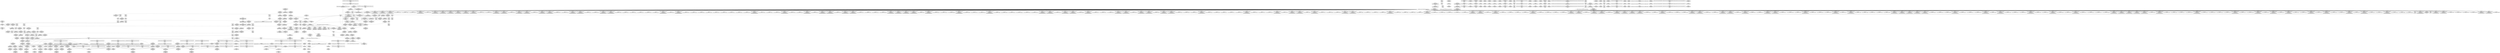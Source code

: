 digraph {
	CE0x5798b50 [shape=record,shape=Mrecord,label="{CE0x5798b50|864:_%struct.xfrm_sec_ctx*,_:_CRE_166,167_}"]
	CE0x578c970 [shape=record,shape=Mrecord,label="{CE0x578c970|864:_%struct.xfrm_sec_ctx*,_:_CRE_632,636_|*MultipleSource*|security/selinux/xfrm.c,394|Function::selinux_xfrm_state_delete&Arg::x::}"]
	CE0x57a0770 [shape=record,shape=Mrecord,label="{CE0x57a0770|i64_3|*Constant*|*SummSource*}"]
	CE0x57c08d0 [shape=record,shape=Mrecord,label="{CE0x57c08d0|i32_4|*Constant*|*SummSink*}"]
	CE0x576f8a0 [shape=record,shape=Mrecord,label="{CE0x576f8a0|864:_%struct.xfrm_sec_ctx*,_:_CRE_100,101_}"]
	CE0x578e790 [shape=record,shape=Mrecord,label="{CE0x578e790|selinux_xfrm_state_delete:tmp4|*LoadInst*|security/selinux/xfrm.c,394}"]
	CE0x57c38e0 [shape=record,shape=Mrecord,label="{CE0x57c38e0|selinux_xfrm_delete:if.end|*SummSink*}"]
	CE0x57768f0 [shape=record,shape=Mrecord,label="{CE0x57768f0|selinux_xfrm_state_delete:tmp|*SummSink*}"]
	CE0x57c1bb0 [shape=record,shape=Mrecord,label="{CE0x57c1bb0|%struct.common_audit_data.1017*_null|*Constant*}"]
	CE0x57e3e10 [shape=record,shape=Mrecord,label="{CE0x57e3e10|selinux_xfrm_delete:tmp32|security/selinux/xfrm.c,150|*SummSink*}"]
	CE0x5792310 [shape=record,shape=Mrecord,label="{CE0x5792310|864:_%struct.xfrm_sec_ctx*,_:_CRE_232,240_|*MultipleSource*|security/selinux/xfrm.c,394|Function::selinux_xfrm_state_delete&Arg::x::}"]
	CE0x5781c80 [shape=record,shape=Mrecord,label="{CE0x5781c80|selinux_xfrm_delete:land.lhs.true}"]
	CE0x57beeb0 [shape=record,shape=Mrecord,label="{CE0x57beeb0|selinux_xfrm_delete:tmp28|security/selinux/xfrm.c,147|*SummSource*}"]
	CE0x5783360 [shape=record,shape=Mrecord,label="{CE0x5783360|get_current227:tmp1|*SummSink*}"]
	CE0x5783680 [shape=record,shape=Mrecord,label="{CE0x5783680|selinux_xfrm_state_delete:security|security/selinux/xfrm.c,394|*SummSink*}"]
	CE0x5774f70 [shape=record,shape=Mrecord,label="{CE0x5774f70|864:_%struct.xfrm_sec_ctx*,_:_CRE_12,13_}"]
	CE0x57b6fb0 [shape=record,shape=Mrecord,label="{CE0x57b6fb0|864:_%struct.xfrm_sec_ctx*,_:_CRE_103,104_}"]
	CE0x57a7820 [shape=record,shape=Mrecord,label="{CE0x57a7820|selinux_xfrm_delete:tmp10|security/selinux/xfrm.c,142|*SummSink*}"]
	CE0x5783ef0 [shape=record,shape=Mrecord,label="{CE0x5783ef0|864:_%struct.xfrm_sec_ctx*,_:_CRE_344,352_|*MultipleSource*|security/selinux/xfrm.c,394|Function::selinux_xfrm_state_delete&Arg::x::}"]
	CE0x57938f0 [shape=record,shape=Mrecord,label="{CE0x57938f0|864:_%struct.xfrm_sec_ctx*,_:_CRE_131,132_}"]
	CE0x579b100 [shape=record,shape=Mrecord,label="{CE0x579b100|selinux_xfrm_delete:tmp19|security/selinux/xfrm.c,142|*SummSource*}"]
	CE0x5779360 [shape=record,shape=Mrecord,label="{CE0x5779360|864:_%struct.xfrm_sec_ctx*,_:_CRE_456,460_|*MultipleSource*|security/selinux/xfrm.c,394|Function::selinux_xfrm_state_delete&Arg::x::}"]
	CE0x5782e90 [shape=record,shape=Mrecord,label="{CE0x5782e90|get_current227:tmp1|*SummSource*}"]
	CE0x57a5540 [shape=record,shape=Mrecord,label="{CE0x57a5540|GLOBAL:selinux_xfrm_delete|*Constant*|*SummSource*}"]
	CE0x5784920 [shape=record,shape=Mrecord,label="{CE0x5784920|selinux_xfrm_delete:tmp|*SummSink*}"]
	CE0x57a0380 [shape=record,shape=Mrecord,label="{CE0x57a0380|selinux_xfrm_delete:bb|*SummSource*}"]
	CE0x57fccb0 [shape=record,shape=Mrecord,label="{CE0x57fccb0|get_current227:tmp2|*SummSource*}"]
	CE0x578f700 [shape=record,shape=Mrecord,label="{CE0x578f700|864:_%struct.xfrm_sec_ctx*,_:_CRE_151,152_}"]
	CE0x5782b80 [shape=record,shape=Mrecord,label="{CE0x5782b80|864:_%struct.xfrm_sec_ctx*,_:_CRE_147,148_}"]
	CE0x578bd80 [shape=record,shape=Mrecord,label="{CE0x578bd80|GLOBAL:selinux_xfrm_delete.__warned|Global_var:selinux_xfrm_delete.__warned}"]
	CE0x5783030 [shape=record,shape=Mrecord,label="{CE0x5783030|864:_%struct.xfrm_sec_ctx*,_:_CRE_0,8_|*MultipleSource*|security/selinux/xfrm.c,394|Function::selinux_xfrm_state_delete&Arg::x::}"]
	CE0x5793500 [shape=record,shape=Mrecord,label="{CE0x5793500|864:_%struct.xfrm_sec_ctx*,_:_CRE_73,74_}"]
	CE0x57812a0 [shape=record,shape=Mrecord,label="{CE0x57812a0|i64*_getelementptr_inbounds_(_15_x_i64_,_15_x_i64_*___llvm_gcov_ctr25,_i64_0,_i64_1)|*Constant*}"]
	CE0x57ba010 [shape=record,shape=Mrecord,label="{CE0x57ba010|_call_void_mcount()_#3|*SummSink*}"]
	CE0x579d000 [shape=record,shape=Mrecord,label="{CE0x579d000|selinux_xfrm_delete:if.then|*SummSource*}"]
	CE0x57845b0 [shape=record,shape=Mrecord,label="{CE0x57845b0|selinux_xfrm_delete:tmp|*SummSource*}"]
	CE0x57a76a0 [shape=record,shape=Mrecord,label="{CE0x57a76a0|selinux_xfrm_delete:tmp10|security/selinux/xfrm.c,142}"]
	CE0x5773490 [shape=record,shape=Mrecord,label="{CE0x5773490|selinux_xfrm_state_delete:entry}"]
	CE0x57c9240 [shape=record,shape=Mrecord,label="{CE0x57c9240|selinux_xfrm_delete:tmp25|security/selinux/xfrm.c,144|*SummSink*}"]
	CE0x57e31f0 [shape=record,shape=Mrecord,label="{CE0x57e31f0|selinux_xfrm_delete:retval.0}"]
	CE0x578d510 [shape=record,shape=Mrecord,label="{CE0x578d510|864:_%struct.xfrm_sec_ctx*,_:_CRE_680,688_|*MultipleSource*|security/selinux/xfrm.c,394|Function::selinux_xfrm_state_delete&Arg::x::}"]
	CE0x57b28f0 [shape=record,shape=Mrecord,label="{CE0x57b28f0|864:_%struct.xfrm_sec_ctx*,_:_CRE_140,141_}"]
	CE0x57c39a0 [shape=record,shape=Mrecord,label="{CE0x57c39a0|selinux_xfrm_delete:do.end}"]
	CE0x57d2c70 [shape=record,shape=Mrecord,label="{CE0x57d2c70|selinux_xfrm_delete:tmp23|security/selinux/xfrm.c,144|*SummSource*}"]
	CE0x578e510 [shape=record,shape=Mrecord,label="{CE0x578e510|864:_%struct.xfrm_sec_ctx*,_:_CRE_710,711_}"]
	CE0x577dc30 [shape=record,shape=Mrecord,label="{CE0x577dc30|864:_%struct.xfrm_sec_ctx*,_:_CRE_296,300_|*MultipleSource*|security/selinux/xfrm.c,394|Function::selinux_xfrm_state_delete&Arg::x::}"]
	CE0x57bd3c0 [shape=record,shape=Mrecord,label="{CE0x57bd3c0|GLOBAL:lockdep_rcu_suspicious|*Constant*|*SummSink*}"]
	CE0x577f060 [shape=record,shape=Mrecord,label="{CE0x577f060|864:_%struct.xfrm_sec_ctx*,_:_CRE_161,162_}"]
	CE0x5782940 [shape=record,shape=Mrecord,label="{CE0x5782940|864:_%struct.xfrm_sec_ctx*,_:_CRE_69,70_}"]
	CE0x57959d0 [shape=record,shape=Mrecord,label="{CE0x57959d0|864:_%struct.xfrm_sec_ctx*,_:_CRE_281,282_}"]
	CE0x5791ff0 [shape=record,shape=Mrecord,label="{CE0x5791ff0|864:_%struct.xfrm_sec_ctx*,_:_CRE_224,228_|*MultipleSource*|security/selinux/xfrm.c,394|Function::selinux_xfrm_state_delete&Arg::x::}"]
	CE0x57a0e80 [shape=record,shape=Mrecord,label="{CE0x57a0e80|GLOBAL:__llvm_gcov_ctr25|Global_var:__llvm_gcov_ctr25}"]
	CE0x5774e10 [shape=record,shape=Mrecord,label="{CE0x5774e10|i64*_getelementptr_inbounds_(_2_x_i64_,_2_x_i64_*___llvm_gcov_ctr13,_i64_0,_i64_1)|*Constant*}"]
	CE0x57a7d00 [shape=record,shape=Mrecord,label="{CE0x57a7d00|selinux_xfrm_delete:tmp11|security/selinux/xfrm.c,142|*SummSource*}"]
	CE0x579f3e0 [shape=record,shape=Mrecord,label="{CE0x579f3e0|selinux_xfrm_delete:tmp18|security/selinux/xfrm.c,142|*SummSource*}"]
	CE0x57cbf80 [shape=record,shape=Mrecord,label="{CE0x57cbf80|selinux_xfrm_delete:tmp26|security/selinux/xfrm.c,145|*SummSource*}"]
	CE0x577cff0 [shape=record,shape=Mrecord,label="{CE0x577cff0|864:_%struct.xfrm_sec_ctx*,_:_CRE_424,428_|*MultipleSource*|security/selinux/xfrm.c,394|Function::selinux_xfrm_state_delete&Arg::x::}"]
	CE0x57839a0 [shape=record,shape=Mrecord,label="{CE0x57839a0|864:_%struct.xfrm_sec_ctx*,_:_CRE_320,328_|*MultipleSource*|security/selinux/xfrm.c,394|Function::selinux_xfrm_state_delete&Arg::x::}"]
	CE0x57915a0 [shape=record,shape=Mrecord,label="{CE0x57915a0|864:_%struct.xfrm_sec_ctx*,_:_CRE_79,80_}"]
	CE0x578a1c0 [shape=record,shape=Mrecord,label="{CE0x578a1c0|get_current227:tmp3|*SummSink*}"]
	CE0x578e1b0 [shape=record,shape=Mrecord,label="{CE0x578e1b0|864:_%struct.xfrm_sec_ctx*,_:_CRE_706,707_}"]
	CE0x57e4230 [shape=record,shape=Mrecord,label="{CE0x57e4230|selinux_xfrm_delete:tmp33|security/selinux/xfrm.c,150|*SummSource*}"]
	CE0x5789760 [shape=record,shape=Mrecord,label="{CE0x5789760|864:_%struct.xfrm_sec_ctx*,_:_CRE_143,144_}"]
	CE0x5782020 [shape=record,shape=Mrecord,label="{CE0x5782020|864:_%struct.xfrm_sec_ctx*,_:_CRE_132,133_}"]
	CE0x57802e0 [shape=record,shape=Mrecord,label="{CE0x57802e0|864:_%struct.xfrm_sec_ctx*,_:_CRE_480,484_|*MultipleSource*|security/selinux/xfrm.c,394|Function::selinux_xfrm_state_delete&Arg::x::}"]
	CE0x579af90 [shape=record,shape=Mrecord,label="{CE0x579af90|selinux_xfrm_delete:tmp19|security/selinux/xfrm.c,142|*SummSink*}"]
	CE0x57a5730 [shape=record,shape=Mrecord,label="{CE0x57a5730|864:_%struct.xfrm_sec_ctx*,_:_CRE_776,784_|*MultipleSource*|security/selinux/xfrm.c,394|Function::selinux_xfrm_state_delete&Arg::x::}"]
	CE0x76f6970 [shape=record,shape=Mrecord,label="{CE0x76f6970|864:_%struct.xfrm_sec_ctx*,_:_CRE_90,91_}"]
	CE0x57c1a50 [shape=record,shape=Mrecord,label="{CE0x57c1a50|avc_has_perm:requested|Function::avc_has_perm&Arg::requested::|*SummSink*}"]
	CE0x57c31f0 [shape=record,shape=Mrecord,label="{CE0x57c31f0|selinux_xfrm_delete:tmp9|security/selinux/xfrm.c,142|*SummSource*}"]
	CE0x57a5440 [shape=record,shape=Mrecord,label="{CE0x57a5440|GLOBAL:selinux_xfrm_delete|*Constant*}"]
	CE0x57ba160 [shape=record,shape=Mrecord,label="{CE0x57ba160|i32_0|*Constant*}"]
	CE0x5789e90 [shape=record,shape=Mrecord,label="{CE0x5789e90|i64_2|*Constant*|*SummSource*}"]
	CE0x57a6120 [shape=record,shape=Mrecord,label="{CE0x57a6120|864:_%struct.xfrm_sec_ctx*,_:_CRE_816,824_|*MultipleSource*|security/selinux/xfrm.c,394|Function::selinux_xfrm_state_delete&Arg::x::}"]
	CE0x57a1c60 [shape=record,shape=Mrecord,label="{CE0x57a1c60|selinux_xfrm_delete:tmp15|security/selinux/xfrm.c,142|*SummSink*}"]
	CE0x57c3b90 [shape=record,shape=Mrecord,label="{CE0x57c3b90|selinux_xfrm_delete:do.end|*SummSink*}"]
	CE0x5790d40 [shape=record,shape=Mrecord,label="{CE0x5790d40|864:_%struct.xfrm_sec_ctx*,_:_CRE_40,48_|*MultipleSource*|security/selinux/xfrm.c,394|Function::selinux_xfrm_state_delete&Arg::x::}"]
	CE0x57c30e0 [shape=record,shape=Mrecord,label="{CE0x57c30e0|selinux_xfrm_delete:tmp9|security/selinux/xfrm.c,142}"]
	CE0x57b92a0 [shape=record,shape=Mrecord,label="{CE0x57b92a0|selinux_xfrm_delete:entry|*SummSource*}"]
	CE0x57a05d0 [shape=record,shape=Mrecord,label="{CE0x57a05d0|i64_2|*Constant*|*SummSink*}"]
	CE0x579b3b0 [shape=record,shape=Mrecord,label="{CE0x579b3b0|i32_22|*Constant*|*SummSource*}"]
	CE0x57a4de0 [shape=record,shape=Mrecord,label="{CE0x57a4de0|selinux_xfrm_delete:sid|security/selinux/xfrm.c,147}"]
	CE0x5785810 [shape=record,shape=Mrecord,label="{CE0x5785810|864:_%struct.xfrm_sec_ctx*,_:_CRE_249,250_|*MultipleSource*|security/selinux/xfrm.c,394|Function::selinux_xfrm_state_delete&Arg::x::}"]
	CE0x57a81f0 [shape=record,shape=Mrecord,label="{CE0x57a81f0|selinux_xfrm_delete:tmp12|security/selinux/xfrm.c,142|*SummSource*}"]
	CE0x5791320 [shape=record,shape=Mrecord,label="{CE0x5791320|864:_%struct.xfrm_sec_ctx*,_:_CRE_105,106_}"]
	CE0x57bf980 [shape=record,shape=Mrecord,label="{CE0x57bf980|selinux_xfrm_delete:sid|security/selinux/xfrm.c,147|*SummSource*}"]
	CE0x578acf0 [shape=record,shape=Mrecord,label="{CE0x578acf0|selinux_xfrm_delete:tmp3}"]
	CE0x57ce970 [shape=record,shape=Mrecord,label="{CE0x57ce970|selinux_xfrm_delete:security|security/selinux/xfrm.c,142|*SummSink*}"]
	CE0x6e31390 [shape=record,shape=Mrecord,label="{CE0x6e31390|864:_%struct.xfrm_sec_ctx*,_:_CRE_88,89_}"]
	CE0x5797350 [shape=record,shape=Mrecord,label="{CE0x5797350|864:_%struct.xfrm_sec_ctx*,_:_CRE_169,170_}"]
	CE0x523ba00 [shape=record,shape=Mrecord,label="{CE0x523ba00|864:_%struct.xfrm_sec_ctx*,_:_CRE_212,216_|*MultipleSource*|security/selinux/xfrm.c,394|Function::selinux_xfrm_state_delete&Arg::x::}"]
	CE0x577f400 [shape=record,shape=Mrecord,label="{CE0x577f400|864:_%struct.xfrm_sec_ctx*,_:_CRE_83,84_}"]
	CE0x57842d0 [shape=record,shape=Mrecord,label="{CE0x57842d0|864:_%struct.xfrm_sec_ctx*,_:_CRE_360,368_|*MultipleSource*|security/selinux/xfrm.c,394|Function::selinux_xfrm_state_delete&Arg::x::}"]
	CE0x57a0050 [shape=record,shape=Mrecord,label="{CE0x57a0050|_ret_i32_%call,_!dbg_!27714|security/selinux/xfrm.c,394|*SummSource*}"]
	CE0x57baf80 [shape=record,shape=Mrecord,label="{CE0x57baf80|selinux_xfrm_delete:call4|security/selinux/xfrm.c,142|*SummSource*}"]
	"CONST[source:1(input),value:2(dynamic)][purpose:{object}][SrcIdx:1]"
	CE0x5787ef0 [shape=record,shape=Mrecord,label="{CE0x5787ef0|i64*_getelementptr_inbounds_(_15_x_i64_,_15_x_i64_*___llvm_gcov_ctr25,_i64_0,_i64_8)|*Constant*|*SummSink*}"]
	CE0x579f650 [shape=record,shape=Mrecord,label="{CE0x579f650|selinux_xfrm_delete:call|security/selinux/xfrm.c,142|*SummSink*}"]
	CE0x57bb090 [shape=record,shape=Mrecord,label="{CE0x57bb090|selinux_xfrm_delete:call4|security/selinux/xfrm.c,142|*SummSink*}"]
	CE0x57991c0 [shape=record,shape=Mrecord,label="{CE0x57991c0|864:_%struct.xfrm_sec_ctx*,_:_CRE_268,269_|*MultipleSource*|security/selinux/xfrm.c,394|Function::selinux_xfrm_state_delete&Arg::x::}"]
	CE0x579dad0 [shape=record,shape=Mrecord,label="{CE0x579dad0|i32_142|*Constant*}"]
	CE0x579b510 [shape=record,shape=Mrecord,label="{CE0x579b510|i32_22|*Constant*|*SummSink*}"]
	CE0x5799030 [shape=record,shape=Mrecord,label="{CE0x5799030|864:_%struct.xfrm_sec_ctx*,_:_CRE_264,268_|*MultipleSource*|security/selinux/xfrm.c,394|Function::selinux_xfrm_state_delete&Arg::x::}"]
	CE0x5792490 [shape=record,shape=Mrecord,label="{CE0x5792490|864:_%struct.xfrm_sec_ctx*,_:_CRE_240,248_|*MultipleSource*|security/selinux/xfrm.c,394|Function::selinux_xfrm_state_delete&Arg::x::}"]
	CE0x5780850 [shape=record,shape=Mrecord,label="{CE0x5780850|864:_%struct.xfrm_sec_ctx*,_:_CRE_496,504_|*MultipleSource*|security/selinux/xfrm.c,394|Function::selinux_xfrm_state_delete&Arg::x::}"]
	CE0x5775780 [shape=record,shape=Mrecord,label="{CE0x5775780|selinux_xfrm_state_delete:x|Function::selinux_xfrm_state_delete&Arg::x::}"]
	CE0x57d2610 [shape=record,shape=Mrecord,label="{CE0x57d2610|selinux_xfrm_delete:tmp22|security/selinux/xfrm.c,144|*SummSink*}"]
	CE0x5796410 [shape=record,shape=Mrecord,label="{CE0x5796410|selinux_xfrm_delete:tmp2|*SummSource*}"]
	CE0x57a6cc0 [shape=record,shape=Mrecord,label="{CE0x57a6cc0|864:_%struct.xfrm_sec_ctx*,_:_CRE_864,872_|*MultipleSource*|security/selinux/xfrm.c,394|Function::selinux_xfrm_state_delete&Arg::x::}"]
	CE0x57cbf10 [shape=record,shape=Mrecord,label="{CE0x57cbf10|selinux_xfrm_delete:tmp26|security/selinux/xfrm.c,145}"]
	CE0x57927e0 [shape=record,shape=Mrecord,label="{CE0x57927e0|864:_%struct.xfrm_sec_ctx*,_:_CRE_24,32_|*MultipleSource*|security/selinux/xfrm.c,394|Function::selinux_xfrm_state_delete&Arg::x::}"]
	CE0x5807c80 [shape=record,shape=Mrecord,label="{CE0x5807c80|selinux_xfrm_delete:retval.0|*SummSource*}"]
	CE0x577ab30 [shape=record,shape=Mrecord,label="{CE0x577ab30|864:_%struct.xfrm_sec_ctx*,_:_CRE_184,185_}"]
	CE0x578dbe0 [shape=record,shape=Mrecord,label="{CE0x578dbe0|864:_%struct.xfrm_sec_ctx*,_:_CRE_700,701_}"]
	CE0x57d3b10 [shape=record,shape=Mrecord,label="{CE0x57d3b10|%struct.xfrm_sec_ctx*_null|*Constant*|*SummSink*}"]
	CE0x57e0f20 [shape=record,shape=Mrecord,label="{CE0x57e0f20|4:_i32,_:_CRE_4,8_|*MultipleSource*|*LoadInst*|security/selinux/xfrm.c,394|security/selinux/xfrm.c,147|Function::selinux_xfrm_delete&Arg::ctx::}"]
	CE0x5786a10 [shape=record,shape=Mrecord,label="{CE0x5786a10|selinux_xfrm_delete:tmp28|security/selinux/xfrm.c,147|*SummSink*}"]
	CE0x57e14a0 [shape=record,shape=Mrecord,label="{CE0x57e14a0|selinux_xfrm_delete:tmp31|*LoadInst*|security/selinux/xfrm.c,147|*SummSink*}"]
	CE0x57a15f0 [shape=record,shape=Mrecord,label="{CE0x57a15f0|%struct.common_audit_data.1017*_null|*Constant*|*SummSink*}"]
	CE0x57bd0a0 [shape=record,shape=Mrecord,label="{CE0x57bd0a0|GLOBAL:lockdep_rcu_suspicious|*Constant*}"]
	CE0x578c590 [shape=record,shape=Mrecord,label="{CE0x578c590|864:_%struct.xfrm_sec_ctx*,_:_CRE_624,628_|*MultipleSource*|security/selinux/xfrm.c,394|Function::selinux_xfrm_state_delete&Arg::x::}"]
	CE0x578cd50 [shape=record,shape=Mrecord,label="{CE0x578cd50|864:_%struct.xfrm_sec_ctx*,_:_CRE_648,656_|*MultipleSource*|security/selinux/xfrm.c,394|Function::selinux_xfrm_state_delete&Arg::x::}"]
	CE0x57a1740 [shape=record,shape=Mrecord,label="{CE0x57a1740|avc_has_perm:auditdata|Function::avc_has_perm&Arg::auditdata::|*SummSink*}"]
	CE0x57c2b30 [shape=record,shape=Mrecord,label="{CE0x57c2b30|selinux_xfrm_delete:tmp9|security/selinux/xfrm.c,142|*SummSink*}"]
	CE0x57bd4f0 [shape=record,shape=Mrecord,label="{CE0x57bd4f0|i8*_getelementptr_inbounds_(_24_x_i8_,_24_x_i8_*_.str244,_i32_0,_i32_0)|*Constant*|*SummSource*}"]
	CE0x5786d90 [shape=record,shape=Mrecord,label="{CE0x5786d90|selinux_xfrm_delete:tmp29|security/selinux/xfrm.c,147|*SummSource*}"]
	CE0x57af0f0 [shape=record,shape=Mrecord,label="{CE0x57af0f0|864:_%struct.xfrm_sec_ctx*,_:_CRE_125,126_}"]
	CE0x57ab220 [shape=record,shape=Mrecord,label="{CE0x57ab220|selinux_xfrm_delete:if.end7}"]
	CE0x57a5270 [shape=record,shape=Mrecord,label="{CE0x57a5270|selinux_xfrm_delete:tmp8|security/selinux/xfrm.c,142|*SummSource*}"]
	CE0x5791200 [shape=record,shape=Mrecord,label="{CE0x5791200|i64*_getelementptr_inbounds_(_15_x_i64_,_15_x_i64_*___llvm_gcov_ctr25,_i64_0,_i64_1)|*Constant*|*SummSink*}"]
	CE0x579bde0 [shape=record,shape=Mrecord,label="{CE0x579bde0|864:_%struct.xfrm_sec_ctx*,_:_CRE_548,552_|*MultipleSource*|security/selinux/xfrm.c,394|Function::selinux_xfrm_state_delete&Arg::x::}"]
	CE0x57d2030 [shape=record,shape=Mrecord,label="{CE0x57d2030|selinux_xfrm_delete:tmp20|security/selinux/xfrm.c,142}"]
	CE0x57871a0 [shape=record,shape=Mrecord,label="{CE0x57871a0|selinux_xfrm_delete:tobool1|security/selinux/xfrm.c,142}"]
	CE0x57b91a0 [shape=record,shape=Mrecord,label="{CE0x57b91a0|selinux_xfrm_delete:entry}"]
	CE0x5779a20 [shape=record,shape=Mrecord,label="{CE0x5779a20|864:_%struct.xfrm_sec_ctx*,_:_CRE_512,520_|*MultipleSource*|security/selinux/xfrm.c,394|Function::selinux_xfrm_state_delete&Arg::x::}"]
	CE0x57c2630 [shape=record,shape=Mrecord,label="{CE0x57c2630|i64_5|*Constant*|*SummSource*}"]
	CE0x57d4620 [shape=record,shape=Mrecord,label="{CE0x57d4620|selinux_xfrm_delete:tobool5|security/selinux/xfrm.c,144}"]
	CE0x5782c40 [shape=record,shape=Mrecord,label="{CE0x5782c40|864:_%struct.xfrm_sec_ctx*,_:_CRE_148,149_}"]
	CE0x57993b0 [shape=record,shape=Mrecord,label="{CE0x57993b0|864:_%struct.xfrm_sec_ctx*,_:_CRE_269,270_|*MultipleSource*|security/selinux/xfrm.c,394|Function::selinux_xfrm_state_delete&Arg::x::}"]
	CE0x577b740 [shape=record,shape=Mrecord,label="{CE0x577b740|864:_%struct.xfrm_sec_ctx*,_:_CRE_256,264_|*MultipleSource*|security/selinux/xfrm.c,394|Function::selinux_xfrm_state_delete&Arg::x::}"]
	CE0x57abb50 [shape=record,shape=Mrecord,label="{CE0x57abb50|selinux_xfrm_delete:tmp5|security/selinux/xfrm.c,142|*SummSource*}"]
	CE0x57fcd20 [shape=record,shape=Mrecord,label="{CE0x57fcd20|get_current227:tmp2|*SummSink*}"]
	CE0x57c8c90 [shape=record,shape=Mrecord,label="{CE0x57c8c90|selinux_xfrm_delete:tmp24|security/selinux/xfrm.c,144|*SummSource*}"]
	CE0x57d3c20 [shape=record,shape=Mrecord,label="{CE0x57d3c20|i64_10|*Constant*}"]
	CE0x579d200 [shape=record,shape=Mrecord,label="{CE0x579d200|selinux_xfrm_delete:land.lhs.true2}"]
	CE0x5794090 [shape=record,shape=Mrecord,label="{CE0x5794090|selinux_xfrm_state_delete:entry|*SummSource*}"]
	CE0x5795a40 [shape=record,shape=Mrecord,label="{CE0x5795a40|864:_%struct.xfrm_sec_ctx*,_:_CRE_278,279_}"]
	CE0x57b7070 [shape=record,shape=Mrecord,label="{CE0x57b7070|864:_%struct.xfrm_sec_ctx*,_:_CRE_104,105_}"]
	CE0x5778ca0 [shape=record,shape=Mrecord,label="{CE0x5778ca0|864:_%struct.xfrm_sec_ctx*,_:_CRE_432,436_|*MultipleSource*|security/selinux/xfrm.c,394|Function::selinux_xfrm_state_delete&Arg::x::}"]
	CE0x5799590 [shape=record,shape=Mrecord,label="{CE0x5799590|_call_void_mcount()_#3}"]
	CE0x5778df0 [shape=record,shape=Mrecord,label="{CE0x5778df0|864:_%struct.xfrm_sec_ctx*,_:_CRE_440,448_|*MultipleSource*|security/selinux/xfrm.c,394|Function::selinux_xfrm_state_delete&Arg::x::}"]
	CE0x578e3d0 [shape=record,shape=Mrecord,label="{CE0x578e3d0|864:_%struct.xfrm_sec_ctx*,_:_CRE_709,710_}"]
	CE0x5782a70 [shape=record,shape=Mrecord,label="{CE0x5782a70|i64_1|*Constant*}"]
	CE0x57bc7f0 [shape=record,shape=Mrecord,label="{CE0x57bc7f0|COLLAPSED:_GCMRE_current_task_external_global_%struct.task_struct*:_elem_0::|security/selinux/xfrm.c,142}"]
	CE0x577bfe0 [shape=record,shape=Mrecord,label="{CE0x577bfe0|864:_%struct.xfrm_sec_ctx*,_:_CRE_134,135_}"]
	CE0x57a66f0 [shape=record,shape=Mrecord,label="{CE0x57a66f0|864:_%struct.xfrm_sec_ctx*,_:_CRE_840,848_|*MultipleSource*|security/selinux/xfrm.c,394|Function::selinux_xfrm_state_delete&Arg::x::}"]
	CE0x579ca80 [shape=record,shape=Mrecord,label="{CE0x579ca80|864:_%struct.xfrm_sec_ctx*,_:_CRE_616,624_|*MultipleSource*|security/selinux/xfrm.c,394|Function::selinux_xfrm_state_delete&Arg::x::}"]
	CE0x579d2a0 [shape=record,shape=Mrecord,label="{CE0x579d2a0|864:_%struct.xfrm_sec_ctx*,_:_CRE_64,65_}"]
	CE0x57c7580 [shape=record,shape=Mrecord,label="{CE0x57c7580|%struct.task_struct.1015**_bitcast_(%struct.task_struct**_current_task_to_%struct.task_struct.1015**)|*Constant*|*SummSink*}"]
	CE0x5795530 [shape=record,shape=Mrecord,label="{CE0x5795530|864:_%struct.xfrm_sec_ctx*,_:_CRE_15,16_}"]
	CE0x57b4c50 [shape=record,shape=Mrecord,label="{CE0x57b4c50|864:_%struct.xfrm_sec_ctx*,_:_CRE_109,110_}"]
	CE0x57a24a0 [shape=record,shape=Mrecord,label="{CE0x57a24a0|i8_1|*Constant*|*SummSink*}"]
	CE0x5781810 [shape=record,shape=Mrecord,label="{CE0x5781810|864:_%struct.xfrm_sec_ctx*,_:_CRE_178,179_}"]
	CE0x579ef80 [shape=record,shape=Mrecord,label="{CE0x579ef80|GLOBAL:get_current227|*Constant*}"]
	CE0x578ddc0 [shape=record,shape=Mrecord,label="{CE0x578ddc0|864:_%struct.xfrm_sec_ctx*,_:_CRE_702,703_}"]
	CE0x5777760 [shape=record,shape=Mrecord,label="{CE0x5777760|i64*_getelementptr_inbounds_(_2_x_i64_,_2_x_i64_*___llvm_gcov_ctr13,_i64_0,_i64_1)|*Constant*|*SummSink*}"]
	CE0x57bd5f0 [shape=record,shape=Mrecord,label="{CE0x57bd5f0|i8*_getelementptr_inbounds_(_24_x_i8_,_24_x_i8_*_.str244,_i32_0,_i32_0)|*Constant*|*SummSink*}"]
	CE0x57e2180 [shape=record,shape=Mrecord,label="{CE0x57e2180|avc_has_perm:entry|*SummSource*}"]
	CE0x5780b50 [shape=record,shape=Mrecord,label="{CE0x5780b50|864:_%struct.xfrm_sec_ctx*,_:_CRE_76,77_}"]
	CE0x577b050 [shape=record,shape=Mrecord,label="{CE0x577b050|_call_void_lockdep_rcu_suspicious(i8*_getelementptr_inbounds_(_24_x_i8_,_24_x_i8_*_.str244,_i32_0,_i32_0),_i32_142,_i8*_getelementptr_inbounds_(_45_x_i8_,_45_x_i8_*_.str1245,_i32_0,_i32_0))_#10,_!dbg_!27729|security/selinux/xfrm.c,142}"]
	CE0x57c8d50 [shape=record,shape=Mrecord,label="{CE0x57c8d50|selinux_xfrm_delete:tmp24|security/selinux/xfrm.c,144|*SummSink*}"]
	CE0x577ca20 [shape=record,shape=Mrecord,label="{CE0x577ca20|864:_%struct.xfrm_sec_ctx*,_:_CRE_400,408_|*MultipleSource*|security/selinux/xfrm.c,394|Function::selinux_xfrm_state_delete&Arg::x::}"]
	CE0x577e3d0 [shape=record,shape=Mrecord,label="{CE0x577e3d0|864:_%struct.xfrm_sec_ctx*,_:_CRE_130,131_}"]
	CE0x57ab5f0 [shape=record,shape=Mrecord,label="{CE0x57ab5f0|_ret_i32_%retval.0,_!dbg_!27751|security/selinux/xfrm.c,150|*SummSink*}"]
	CE0x5778d10 [shape=record,shape=Mrecord,label="{CE0x5778d10|864:_%struct.xfrm_sec_ctx*,_:_CRE_436,440_|*MultipleSource*|security/selinux/xfrm.c,394|Function::selinux_xfrm_state_delete&Arg::x::}"]
	CE0x578e220 [shape=record,shape=Mrecord,label="{CE0x578e220|864:_%struct.xfrm_sec_ctx*,_:_CRE_708,709_}"]
	CE0x5792bc0 [shape=record,shape=Mrecord,label="{CE0x5792bc0|864:_%struct.xfrm_sec_ctx*,_:_CRE_282,283_}"]
	CE0x57a5650 [shape=record,shape=Mrecord,label="{CE0x57a5650|get_current227:tmp|*SummSink*}"]
	CE0x5798a50 [shape=record,shape=Mrecord,label="{CE0x5798a50|864:_%struct.xfrm_sec_ctx*,_:_CRE_163,164_}"]
	CE0x6e31450 [shape=record,shape=Mrecord,label="{CE0x6e31450|864:_%struct.xfrm_sec_ctx*,_:_CRE_89,90_}"]
	CE0x578e070 [shape=record,shape=Mrecord,label="{CE0x578e070|864:_%struct.xfrm_sec_ctx*,_:_CRE_705,706_}"]
	CE0x5795d30 [shape=record,shape=Mrecord,label="{CE0x5795d30|864:_%struct.xfrm_sec_ctx*,_:_CRE_284,285_}"]
	CE0x57e1260 [shape=record,shape=Mrecord,label="{CE0x57e1260|selinux_xfrm_delete:tmp31|*LoadInst*|security/selinux/xfrm.c,147}"]
	CE0x57d1e80 [shape=record,shape=Mrecord,label="{CE0x57d1e80|%struct.xfrm_sec_ctx*_null|*Constant*}"]
	CE0x57c0050 [shape=record,shape=Mrecord,label="{CE0x57c0050|i16_39|*Constant*|*SummSource*}"]
	CE0x57a8fc0 [shape=record,shape=Mrecord,label="{CE0x57a8fc0|selinux_xfrm_delete:tmp13|security/selinux/xfrm.c,142}"]
	CE0x57a84a0 [shape=record,shape=Mrecord,label="{CE0x57a84a0|i64*_getelementptr_inbounds_(_15_x_i64_,_15_x_i64_*___llvm_gcov_ctr25,_i64_0,_i64_6)|*Constant*|*SummSource*}"]
	CE0x5781880 [shape=record,shape=Mrecord,label="{CE0x5781880|864:_%struct.xfrm_sec_ctx*,_:_CRE_180,181_}"]
	CE0x578f810 [shape=record,shape=Mrecord,label="{CE0x578f810|864:_%struct.xfrm_sec_ctx*,_:_CRE_160,161_}"]
	CE0x5775440 [shape=record,shape=Mrecord,label="{CE0x5775440|selinux_xfrm_state_delete:bb|*SummSink*}"]
	CE0x578bf70 [shape=record,shape=Mrecord,label="{CE0x578bf70|selinux_xfrm_delete:tmp7|security/selinux/xfrm.c,142}"]
	CE0x57e04d0 [shape=record,shape=Mrecord,label="{CE0x57e04d0|selinux_xfrm_delete:ctx_sid|security/selinux/xfrm.c,147|*SummSink*}"]
	CE0x57821a0 [shape=record,shape=Mrecord,label="{CE0x57821a0|i64*_getelementptr_inbounds_(_2_x_i64_,_2_x_i64_*___llvm_gcov_ctr21,_i64_0,_i64_1)|*Constant*}"]
	CE0x57bfd40 [shape=record,shape=Mrecord,label="{CE0x57bfd40|avc_has_perm:tsid|Function::avc_has_perm&Arg::tsid::|*SummSink*}"]
	CE0x5795c30 [shape=record,shape=Mrecord,label="{CE0x5795c30|864:_%struct.xfrm_sec_ctx*,_:_CRE_279,280_}"]
	CE0x57cc4b0 [shape=record,shape=Mrecord,label="{CE0x57cc4b0|selinux_xfrm_delete:tmp27|security/selinux/xfrm.c,145}"]
	CE0x57796c0 [shape=record,shape=Mrecord,label="{CE0x57796c0|864:_%struct.xfrm_sec_ctx*,_:_CRE_472,480_|*MultipleSource*|security/selinux/xfrm.c,394|Function::selinux_xfrm_state_delete&Arg::x::}"]
	CE0x57bbba0 [shape=record,shape=Mrecord,label="{CE0x57bbba0|get_current227:entry|*SummSink*}"]
	CE0x57a48f0 [shape=record,shape=Mrecord,label="{CE0x57a48f0|selinux_xfrm_delete:sid|security/selinux/xfrm.c,147|*SummSink*}"]
	CE0x577c110 [shape=record,shape=Mrecord,label="{CE0x577c110|864:_%struct.xfrm_sec_ctx*,_:_CRE_136,137_}"]
	CE0x579bac0 [shape=record,shape=Mrecord,label="{CE0x579bac0|selinux_xfrm_delete:security|security/selinux/xfrm.c,142|*SummSource*}"]
	CE0x577ff70 [shape=record,shape=Mrecord,label="{CE0x577ff70|864:_%struct.xfrm_sec_ctx*,_:_CRE_20,21_}"]
	CE0x57e0400 [shape=record,shape=Mrecord,label="{CE0x57e0400|selinux_xfrm_delete:ctx_sid|security/selinux/xfrm.c,147|*SummSource*}"]
	CE0x5781060 [shape=record,shape=Mrecord,label="{CE0x5781060|864:_%struct.xfrm_sec_ctx*,_:_CRE_190,191_}"]
	CE0x5797dd0 [shape=record,shape=Mrecord,label="{CE0x5797dd0|864:_%struct.xfrm_sec_ctx*,_:_CRE_194,196_|*MultipleSource*|security/selinux/xfrm.c,394|Function::selinux_xfrm_state_delete&Arg::x::}"]
	CE0x57bda80 [shape=record,shape=Mrecord,label="{CE0x57bda80|4:_i32,_:_CR_4,8_|*MultipleSource*|security/selinux/xfrm.c,142|security/selinux/xfrm.c,142|security/selinux/xfrm.c,147}"]
	CE0x57b9490 [shape=record,shape=Mrecord,label="{CE0x57b9490|selinux_xfrm_delete:ctx|Function::selinux_xfrm_delete&Arg::ctx::}"]
	CE0x57c2460 [shape=record,shape=Mrecord,label="{CE0x57c2460|selinux_xfrm_delete:tobool1|security/selinux/xfrm.c,142|*SummSink*}"]
	CE0x577d870 [shape=record,shape=Mrecord,label="{CE0x577d870|864:_%struct.xfrm_sec_ctx*,_:_CRE_291,292_}"]
	CE0x5790fb0 [shape=record,shape=Mrecord,label="{CE0x5790fb0|i64*_getelementptr_inbounds_(_15_x_i64_,_15_x_i64_*___llvm_gcov_ctr25,_i64_0,_i64_1)|*Constant*|*SummSource*}"]
	CE0x579a8b0 [shape=record,shape=Mrecord,label="{CE0x579a8b0|i8_1|*Constant*}"]
	CE0x57929e0 [shape=record,shape=Mrecord,label="{CE0x57929e0|864:_%struct.xfrm_sec_ctx*,_:_CRE_74,75_}"]
	CE0x5793d80 [shape=record,shape=Mrecord,label="{CE0x5793d80|864:_%struct.xfrm_sec_ctx*,_:_CRE_156,157_|*MultipleSource*|security/selinux/xfrm.c,394|Function::selinux_xfrm_state_delete&Arg::x::}"]
	CE0x5798bc0 [shape=record,shape=Mrecord,label="{CE0x5798bc0|864:_%struct.xfrm_sec_ctx*,_:_CRE_167,168_}"]
	CE0x579c790 [shape=record,shape=Mrecord,label="{CE0x579c790|864:_%struct.xfrm_sec_ctx*,_:_CRE_600,608_|*MultipleSource*|security/selinux/xfrm.c,394|Function::selinux_xfrm_state_delete&Arg::x::}"]
	CE0x5787b00 [shape=record,shape=Mrecord,label="{CE0x5787b00|i1_true|*Constant*|*SummSource*}"]
	CE0x57a5d40 [shape=record,shape=Mrecord,label="{CE0x57a5d40|864:_%struct.xfrm_sec_ctx*,_:_CRE_800,808_|*MultipleSource*|security/selinux/xfrm.c,394|Function::selinux_xfrm_state_delete&Arg::x::}"]
	CE0x57c0180 [shape=record,shape=Mrecord,label="{CE0x57c0180|i16_39|*Constant*|*SummSink*}"]
	CE0x57b5ed0 [shape=record,shape=Mrecord,label="{CE0x57b5ed0|864:_%struct.xfrm_sec_ctx*,_:_CRE_107,108_}"]
	CE0x57ab480 [shape=record,shape=Mrecord,label="{CE0x57ab480|selinux_xfrm_delete:if.then6|*SummSink*}"]
	CE0x57e43d0 [shape=record,shape=Mrecord,label="{CE0x57e43d0|selinux_xfrm_delete:tmp33|security/selinux/xfrm.c,150|*SummSink*}"]
	CE0x57a8950 [shape=record,shape=Mrecord,label="{CE0x57a8950|i64*_getelementptr_inbounds_(_15_x_i64_,_15_x_i64_*___llvm_gcov_ctr25,_i64_0,_i64_6)|*Constant*|*SummSink*}"]
	CE0x577dd70 [shape=record,shape=Mrecord,label="{CE0x577dd70|864:_%struct.xfrm_sec_ctx*,_:_CRE_300,304_|*MultipleSource*|security/selinux/xfrm.c,394|Function::selinux_xfrm_state_delete&Arg::x::}"]
	CE0x57e2820 [shape=record,shape=Mrecord,label="{CE0x57e2820|avc_has_perm:ssid|Function::avc_has_perm&Arg::ssid::|*SummSink*}"]
	CE0x57a6500 [shape=record,shape=Mrecord,label="{CE0x57a6500|864:_%struct.xfrm_sec_ctx*,_:_CRE_832,840_|*MultipleSource*|security/selinux/xfrm.c,394|Function::selinux_xfrm_state_delete&Arg::x::}"]
	CE0x57a7480 [shape=record,shape=Mrecord,label="{CE0x57a7480|selinux_xfrm_state_delete:call|security/selinux/xfrm.c,394|*SummSource*}"]
	CE0x5778570 [shape=record,shape=Mrecord,label="{CE0x5778570|864:_%struct.xfrm_sec_ctx*,_:_CRE_175,176_}"]
	CE0x57bfae0 [shape=record,shape=Mrecord,label="{CE0x57bfae0|selinux_xfrm_delete:tmp7|security/selinux/xfrm.c,142|*SummSource*}"]
	CE0x57933f0 [shape=record,shape=Mrecord,label="{CE0x57933f0|864:_%struct.xfrm_sec_ctx*,_:_CRE_72,73_}"]
	CE0x5793d10 [shape=record,shape=Mrecord,label="{CE0x5793d10|864:_%struct.xfrm_sec_ctx*,_:_CRE_144,145_}"]
	CE0x57a4fa0 [shape=record,shape=Mrecord,label="{CE0x57a4fa0|selinux_xfrm_delete:tmp8|security/selinux/xfrm.c,142|*SummSink*}"]
	CE0x57bbf10 [shape=record,shape=Mrecord,label="{CE0x57bbf10|_ret_%struct.task_struct.1015*_%tmp4,_!dbg_!27714|./arch/x86/include/asm/current.h,14}"]
	CE0x5792fe0 [shape=record,shape=Mrecord,label="{CE0x5792fe0|864:_%struct.xfrm_sec_ctx*,_:_CRE_287,288_}"]
	CE0x57a7410 [shape=record,shape=Mrecord,label="{CE0x57a7410|selinux_xfrm_state_delete:call|security/selinux/xfrm.c,394|*SummSink*}"]
	CE0x5783d00 [shape=record,shape=Mrecord,label="{CE0x5783d00|864:_%struct.xfrm_sec_ctx*,_:_CRE_336,344_|*MultipleSource*|security/selinux/xfrm.c,394|Function::selinux_xfrm_state_delete&Arg::x::}"]
	CE0x57786b0 [shape=record,shape=Mrecord,label="{CE0x57786b0|864:_%struct.xfrm_sec_ctx*,_:_CRE_196,198_|*MultipleSource*|security/selinux/xfrm.c,394|Function::selinux_xfrm_state_delete&Arg::x::}"]
	CE0x57d2510 [shape=record,shape=Mrecord,label="{CE0x57d2510|i64_11|*Constant*|*SummSource*}"]
	CE0x57e1da0 [shape=record,shape=Mrecord,label="{CE0x57e1da0|selinux_xfrm_delete:call8|security/selinux/xfrm.c,147|*SummSink*}"]
	CE0x5779bb0 [shape=record,shape=Mrecord,label="{CE0x5779bb0|864:_%struct.xfrm_sec_ctx*,_:_CRE_520,528_|*MultipleSource*|security/selinux/xfrm.c,394|Function::selinux_xfrm_state_delete&Arg::x::}"]
	CE0x57d1fc0 [shape=record,shape=Mrecord,label="{CE0x57d1fc0|selinux_xfrm_delete:tmp20|security/selinux/xfrm.c,142|*SummSource*}"]
	CE0x5786f30 [shape=record,shape=Mrecord,label="{CE0x5786f30|selinux_xfrm_delete:tmp29|security/selinux/xfrm.c,147|*SummSink*}"]
	CE0x57d3170 [shape=record,shape=Mrecord,label="{CE0x57d3170|selinux_xfrm_delete:tobool5|security/selinux/xfrm.c,144|*SummSink*}"]
	CE0x57a70a0 [shape=record,shape=Mrecord,label="{CE0x57a70a0|selinux_xfrm_state_delete:tmp4|*LoadInst*|security/selinux/xfrm.c,394|*SummSource*}"]
	CE0x57c2520 [shape=record,shape=Mrecord,label="{CE0x57c2520|i64_5|*Constant*}"]
	CE0x577df00 [shape=record,shape=Mrecord,label="{CE0x577df00|864:_%struct.xfrm_sec_ctx*,_:_CRE_304,312_|*MultipleSource*|security/selinux/xfrm.c,394|Function::selinux_xfrm_state_delete&Arg::x::}"]
	CE0x5778100 [shape=record,shape=Mrecord,label="{CE0x5778100|i64*_getelementptr_inbounds_(_2_x_i64_,_2_x_i64_*___llvm_gcov_ctr13,_i64_0,_i64_0)|*Constant*}"]
	CE0x57d28b0 [shape=record,shape=Mrecord,label="{CE0x57d28b0|selinux_xfrm_delete:tmp22|security/selinux/xfrm.c,144|*SummSource*}"]
	CE0x578fb80 [shape=record,shape=Mrecord,label="{CE0x578fb80|864:_%struct.xfrm_sec_ctx*,_:_CRE_81,82_}"]
	CE0x57e2d60 [shape=record,shape=Mrecord,label="{CE0x57e2d60|_ret_i32_%retval.0,_!dbg_!27728|security/selinux/avc.c,775|*SummSource*}"]
	CE0x578f300 [shape=record,shape=Mrecord,label="{CE0x578f300|864:_%struct.xfrm_sec_ctx*,_:_CRE_768,776_|*MultipleSource*|security/selinux/xfrm.c,394|Function::selinux_xfrm_state_delete&Arg::x::}"]
	CE0x5820d20 [shape=record,shape=Mrecord,label="{CE0x5820d20|COLLAPSED:_GCMRE___llvm_gcov_ctr21_internal_global_2_x_i64_zeroinitializer:_elem_0:default:}"]
	CE0x5780ee0 [shape=record,shape=Mrecord,label="{CE0x5780ee0|864:_%struct.xfrm_sec_ctx*,_:_CRE_188,189_}"]
	CE0x57bcca0 [shape=record,shape=Mrecord,label="{CE0x57bcca0|i8*_getelementptr_inbounds_(_45_x_i8_,_45_x_i8_*_.str1245,_i32_0,_i32_0)|*Constant*|*SummSource*}"]
	CE0x5797270 [shape=record,shape=Mrecord,label="{CE0x5797270|864:_%struct.xfrm_sec_ctx*,_:_CRE_168,169_}"]
	CE0x5821380 [shape=record,shape=Mrecord,label="{CE0x5821380|_call_void_mcount()_#3}"]
	CE0x578d8d0 [shape=record,shape=Mrecord,label="{CE0x578d8d0|864:_%struct.xfrm_sec_ctx*,_:_CRE_697,698_}"]
	CE0x5778970 [shape=record,shape=Mrecord,label="{CE0x5778970|864:_%struct.xfrm_sec_ctx*,_:_CRE_200,202_|*MultipleSource*|security/selinux/xfrm.c,394|Function::selinux_xfrm_state_delete&Arg::x::}"]
	CE0x57bfeb0 [shape=record,shape=Mrecord,label="{CE0x57bfeb0|i16_39|*Constant*}"]
	CE0x579d650 [shape=record,shape=Mrecord,label="{CE0x579d650|_call_void_lockdep_rcu_suspicious(i8*_getelementptr_inbounds_(_24_x_i8_,_24_x_i8_*_.str244,_i32_0,_i32_0),_i32_142,_i8*_getelementptr_inbounds_(_45_x_i8_,_45_x_i8_*_.str1245,_i32_0,_i32_0))_#10,_!dbg_!27729|security/selinux/xfrm.c,142|*SummSink*}"]
	CE0x57a0440 [shape=record,shape=Mrecord,label="{CE0x57a0440|selinux_xfrm_delete:bb}"]
	CE0x57c2da0 [shape=record,shape=Mrecord,label="{CE0x57c2da0|i64_4|*Constant*|*SummSource*}"]
	CE0x57fce00 [shape=record,shape=Mrecord,label="{CE0x57fce00|i64*_getelementptr_inbounds_(_2_x_i64_,_2_x_i64_*___llvm_gcov_ctr21,_i64_0,_i64_1)|*Constant*|*SummSource*}"]
	CE0x579f060 [shape=record,shape=Mrecord,label="{CE0x579f060|selinux_xfrm_delete:tmp17|security/selinux/xfrm.c,142|*SummSource*}"]
	CE0x578da60 [shape=record,shape=Mrecord,label="{CE0x578da60|864:_%struct.xfrm_sec_ctx*,_:_CRE_698,699_}"]
	CE0x577c1d0 [shape=record,shape=Mrecord,label="{CE0x577c1d0|864:_%struct.xfrm_sec_ctx*,_:_CRE_137,138_}"]
	CE0x57e4060 [shape=record,shape=Mrecord,label="{CE0x57e4060|get_current227:bb}"]
	"CONST[source:0(mediator),value:0(static)][purpose:{operation}][SnkIdx:3]"
	CE0x57972e0 [shape=record,shape=Mrecord,label="{CE0x57972e0|864:_%struct.xfrm_sec_ctx*,_:_CRE_179,180_}"]
	CE0x5779530 [shape=record,shape=Mrecord,label="{CE0x5779530|864:_%struct.xfrm_sec_ctx*,_:_CRE_464,472_|*MultipleSource*|security/selinux/xfrm.c,394|Function::selinux_xfrm_state_delete&Arg::x::}"]
	CE0x57fcd90 [shape=record,shape=Mrecord,label="{CE0x57fcd90|get_current227:tmp3}"]
	CE0x5774ec0 [shape=record,shape=Mrecord,label="{CE0x5774ec0|i64*_getelementptr_inbounds_(_2_x_i64_,_2_x_i64_*___llvm_gcov_ctr13,_i64_0,_i64_0)|*Constant*|*SummSink*}"]
	CE0x5782ae0 [shape=record,shape=Mrecord,label="{CE0x5782ae0|get_current227:tmp1}"]
	CE0x6b563a0 [shape=record,shape=Mrecord,label="{CE0x6b563a0|864:_%struct.xfrm_sec_ctx*,_:_CRE_85,86_}"]
	CE0x577fd40 [shape=record,shape=Mrecord,label="{CE0x577fd40|i64*_getelementptr_inbounds_(_15_x_i64_,_15_x_i64_*___llvm_gcov_ctr25,_i64_0,_i64_0)|*Constant*}"]
	CE0x579a990 [shape=record,shape=Mrecord,label="{CE0x579a990|selinux_xfrm_delete:tmp15|security/selinux/xfrm.c,142|*SummSource*}"]
	CE0x57828d0 [shape=record,shape=Mrecord,label="{CE0x57828d0|864:_%struct.xfrm_sec_ctx*,_:_CRE_68,69_}"]
	CE0x57cb590 [shape=record,shape=Mrecord,label="{CE0x57cb590|selinux_xfrm_delete:tmp30|security/selinux/xfrm.c,147|*SummSink*}"]
	CE0x57989e0 [shape=record,shape=Mrecord,label="{CE0x57989e0|864:_%struct.xfrm_sec_ctx*,_:_CRE_164,165_}"]
	CE0x577d730 [shape=record,shape=Mrecord,label="{CE0x577d730|864:_%struct.xfrm_sec_ctx*,_:_CRE_290,291_}"]
	CE0x57a4f30 [shape=record,shape=Mrecord,label="{CE0x57a4f30|selinux_xfrm_delete:tmp8|security/selinux/xfrm.c,142}"]
	CE0x57818f0 [shape=record,shape=Mrecord,label="{CE0x57818f0|864:_%struct.xfrm_sec_ctx*,_:_CRE_182,183_}"]
	CE0x57b4b40 [shape=record,shape=Mrecord,label="{CE0x57b4b40|864:_%struct.xfrm_sec_ctx*,_:_CRE_108,109_}"]
	CE0x57b9310 [shape=record,shape=Mrecord,label="{CE0x57b9310|selinux_xfrm_delete:entry|*SummSink*}"]
	CE0x578d700 [shape=record,shape=Mrecord,label="{CE0x578d700|864:_%struct.xfrm_sec_ctx*,_:_CRE_688,696_|*MultipleSource*|security/selinux/xfrm.c,394|Function::selinux_xfrm_state_delete&Arg::x::}"]
	CE0x523b6b0 [shape=record,shape=Mrecord,label="{CE0x523b6b0|864:_%struct.xfrm_sec_ctx*,_:_CRE_204,205_|*MultipleSource*|security/selinux/xfrm.c,394|Function::selinux_xfrm_state_delete&Arg::x::}"]
	CE0x57e28e0 [shape=record,shape=Mrecord,label="{CE0x57e28e0|avc_has_perm:tsid|Function::avc_has_perm&Arg::tsid::}"]
	CE0x57c1c90 [shape=record,shape=Mrecord,label="{CE0x57c1c90|get_current227:tmp4|./arch/x86/include/asm/current.h,14|*SummSource*}"]
	CE0x57b0410 [shape=record,shape=Mrecord,label="{CE0x57b0410|864:_%struct.xfrm_sec_ctx*,_:_CRE_119,120_}"]
	CE0x5788d10 [shape=record,shape=Mrecord,label="{CE0x5788d10|864:_%struct.xfrm_sec_ctx*,_:_CRE_203,204_|*MultipleSource*|security/selinux/xfrm.c,394|Function::selinux_xfrm_state_delete&Arg::x::}"]
	CE0x57bb640 [shape=record,shape=Mrecord,label="{CE0x57bb640|GLOBAL:get_current227|*Constant*|*SummSink*}"]
	CE0x57b9ab0 [shape=record,shape=Mrecord,label="{CE0x57b9ab0|get_current227:tmp4|./arch/x86/include/asm/current.h,14}"]
	CE0x57bfc10 [shape=record,shape=Mrecord,label="{CE0x57bfc10|avc_has_perm:tsid|Function::avc_has_perm&Arg::tsid::|*SummSource*}"]
	CE0x579eff0 [shape=record,shape=Mrecord,label="{CE0x579eff0|selinux_xfrm_delete:tmp17|security/selinux/xfrm.c,142}"]
	CE0x57fc490 [shape=record,shape=Mrecord,label="{CE0x57fc490|i64*_getelementptr_inbounds_(_2_x_i64_,_2_x_i64_*___llvm_gcov_ctr21,_i64_0,_i64_1)|*Constant*|*SummSink*}"]
	CE0x58212e0 [shape=record,shape=Mrecord,label="{CE0x58212e0|get_current227:tmp3|*SummSource*}"]
	CE0x57be380 [shape=record,shape=Mrecord,label="{CE0x57be380|%struct.task_struct.1015*_(%struct.task_struct.1015**)*_asm_movq_%gs:$_1:P_,$0_,_r,im,_dirflag_,_fpsr_,_flags_|*SummSource*}"]
	CE0x5789fa0 [shape=record,shape=Mrecord,label="{CE0x5789fa0|selinux_xfrm_delete:tmp4|security/selinux/xfrm.c,142|*SummSink*}"]
	CE0x57c1df0 [shape=record,shape=Mrecord,label="{CE0x57c1df0|%struct.task_struct.1015*_(%struct.task_struct.1015**)*_asm_movq_%gs:$_1:P_,$0_,_r,im,_dirflag_,_fpsr_,_flags_}"]
	CE0x57cc760 [shape=record,shape=Mrecord,label="{CE0x57cc760|selinux_xfrm_delete:tmp27|security/selinux/xfrm.c,145|*SummSink*}"]
	CE0x57a5960 [shape=record,shape=Mrecord,label="{CE0x57a5960|864:_%struct.xfrm_sec_ctx*,_:_CRE_784,788_|*MultipleSource*|security/selinux/xfrm.c,394|Function::selinux_xfrm_state_delete&Arg::x::}"]
	CE0x577ebd0 [shape=record,shape=Mrecord,label="{CE0x577ebd0|selinux_xfrm_delete:tmp6|security/selinux/xfrm.c,142|*SummSource*}"]
	CE0x577d9b0 [shape=record,shape=Mrecord,label="{CE0x577d9b0|864:_%struct.xfrm_sec_ctx*,_:_CRE_696,697_}"]
	CE0x57c74a0 [shape=record,shape=Mrecord,label="{CE0x57c74a0|%struct.task_struct.1015**_bitcast_(%struct.task_struct**_current_task_to_%struct.task_struct.1015**)|*Constant*|*SummSource*}"]
	CE0x57a8300 [shape=record,shape=Mrecord,label="{CE0x57a8300|selinux_xfrm_delete:tmp12|security/selinux/xfrm.c,142|*SummSink*}"]
	CE0x57d3660 [shape=record,shape=Mrecord,label="{CE0x57d3660|selinux_xfrm_delete:tmp21|security/selinux/xfrm.c,142}"]
	CE0x57b93d0 [shape=record,shape=Mrecord,label="{CE0x57b93d0|_ret_i32_%retval.0,_!dbg_!27751|security/selinux/xfrm.c,150}"]
	CE0x5779890 [shape=record,shape=Mrecord,label="{CE0x5779890|864:_%struct.xfrm_sec_ctx*,_:_CRE_504,512_|*MultipleSource*|security/selinux/xfrm.c,394|Function::selinux_xfrm_state_delete&Arg::x::}"]
	CE0x57af1b0 [shape=record,shape=Mrecord,label="{CE0x57af1b0|864:_%struct.xfrm_sec_ctx*,_:_CRE_121,122_}"]
	CE0x57707b0 [shape=record,shape=Mrecord,label="{CE0x57707b0|864:_%struct.xfrm_sec_ctx*,_:_CRE_11,12_}"]
	CE0x5796b90 [shape=record,shape=Mrecord,label="{CE0x5796b90|_call_void_mcount()_#3|*SummSink*}"]
	CE0x57d35f0 [shape=record,shape=Mrecord,label="{CE0x57d35f0|selinux_xfrm_delete:tmp20|security/selinux/xfrm.c,142|*SummSink*}"]
	CE0x57b2720 [shape=record,shape=Mrecord,label="{CE0x57b2720|864:_%struct.xfrm_sec_ctx*,_:_CRE_113,114_}"]
	CE0x577c450 [shape=record,shape=Mrecord,label="{CE0x577c450|864:_%struct.xfrm_sec_ctx*,_:_CRE_376,384_|*MultipleSource*|security/selinux/xfrm.c,394|Function::selinux_xfrm_state_delete&Arg::x::}"]
	CE0x579bc50 [shape=record,shape=Mrecord,label="{CE0x579bc50|864:_%struct.xfrm_sec_ctx*,_:_CRE_544,548_|*MultipleSource*|security/selinux/xfrm.c,394|Function::selinux_xfrm_state_delete&Arg::x::}"]
	CE0x579e5c0 [shape=record,shape=Mrecord,label="{CE0x579e5c0|i8*_getelementptr_inbounds_(_45_x_i8_,_45_x_i8_*_.str1245,_i32_0,_i32_0)|*Constant*|*SummSink*}"]
	CE0x57a21c0 [shape=record,shape=Mrecord,label="{CE0x57a21c0|i8_1|*Constant*|*SummSource*}"]
	CE0x5777810 [shape=record,shape=Mrecord,label="{CE0x5777810|i32_40|*Constant*|*SummSink*}"]
	CE0x578ffb0 [shape=record,shape=Mrecord,label="{CE0x578ffb0|COLLAPSED:_GCMRE___llvm_gcov_ctr25_internal_global_15_x_i64_zeroinitializer:_elem_0:default:}"]
	CE0x577aa70 [shape=record,shape=Mrecord,label="{CE0x577aa70|864:_%struct.xfrm_sec_ctx*,_:_CRE_183,184_}"]
	CE0x57ab660 [shape=record,shape=Mrecord,label="{CE0x57ab660|_ret_i32_%call,_!dbg_!27714|security/selinux/xfrm.c,394}"]
	CE0x5799d20 [shape=record,shape=Mrecord,label="{CE0x5799d20|864:_%struct.xfrm_sec_ctx*,_:_CRE_274,276_|*MultipleSource*|security/selinux/xfrm.c,394|Function::selinux_xfrm_state_delete&Arg::x::}"]
	CE0x582f500 [shape=record,shape=Mrecord,label="{CE0x582f500|%struct.task_struct.1015**_bitcast_(%struct.task_struct**_current_task_to_%struct.task_struct.1015**)|*Constant*}"]
	CE0x579bfd0 [shape=record,shape=Mrecord,label="{CE0x579bfd0|864:_%struct.xfrm_sec_ctx*,_:_CRE_552,560_|*MultipleSource*|security/selinux/xfrm.c,394|Function::selinux_xfrm_state_delete&Arg::x::}"]
	CE0x57ab140 [shape=record,shape=Mrecord,label="{CE0x57ab140|selinux_xfrm_delete:return|*SummSource*}"]
	CE0x57820d0 [shape=record,shape=Mrecord,label="{CE0x57820d0|selinux_xfrm_state_delete:tmp3|*SummSource*}"]
	CE0x57e1ee0 [shape=record,shape=Mrecord,label="{CE0x57e1ee0|i32_(i32,_i32,_i16,_i32,_%struct.common_audit_data.1017*)*_bitcast_(i32_(i32,_i32,_i16,_i32,_%struct.common_audit_data.495*)*_avc_has_perm_to_i32_(i32,_i32,_i16,_i32,_%struct.common_audit_data.1017*)*)|*Constant*|*SummSource*}"]
	CE0x57e4db0 [shape=record,shape=Mrecord,label="{CE0x57e4db0|i64*_getelementptr_inbounds_(_2_x_i64_,_2_x_i64_*___llvm_gcov_ctr21,_i64_0,_i64_0)|*Constant*|*SummSink*}"]
	CE0x6e312d0 [shape=record,shape=Mrecord,label="{CE0x6e312d0|864:_%struct.xfrm_sec_ctx*,_:_CRE_87,88_}"]
	CE0x57c3810 [shape=record,shape=Mrecord,label="{CE0x57c3810|selinux_xfrm_delete:if.end|*SummSource*}"]
	CE0x57a6eb0 [shape=record,shape=Mrecord,label="{CE0x57a6eb0|864:_%struct.xfrm_sec_ctx*,_:_CRE_872,880_|*MultipleSource*|security/selinux/xfrm.c,394|Function::selinux_xfrm_state_delete&Arg::x::}"]
	CE0x57a68e0 [shape=record,shape=Mrecord,label="{CE0x57a68e0|864:_%struct.xfrm_sec_ctx*,_:_CRE_848,856_|*MultipleSource*|security/selinux/xfrm.c,394|Function::selinux_xfrm_state_delete&Arg::x::}"]
	CE0x57ab300 [shape=record,shape=Mrecord,label="{CE0x57ab300|selinux_xfrm_delete:if.end7|*SummSink*}"]
	CE0x57875b0 [shape=record,shape=Mrecord,label="{CE0x57875b0|selinux_xfrm_delete:tmp13|security/selinux/xfrm.c,142|*SummSink*}"]
	CE0x57a2dc0 [shape=record,shape=Mrecord,label="{CE0x57a2dc0|i8*_getelementptr_inbounds_(_24_x_i8_,_24_x_i8_*_.str244,_i32_0,_i32_0)|*Constant*}"]
	CE0x5789680 [shape=record,shape=Mrecord,label="{CE0x5789680|864:_%struct.xfrm_sec_ctx*,_:_CRE_138,139_}"]
	CE0x5781b60 [shape=record,shape=Mrecord,label="{CE0x5781b60|selinux_xfrm_delete:do.body|*SummSink*}"]
	CE0x578b8e0 [shape=record,shape=Mrecord,label="{CE0x578b8e0|i64_0|*Constant*|*SummSource*}"]
	CE0x57cc210 [shape=record,shape=Mrecord,label="{CE0x57cc210|selinux_xfrm_delete:tmp26|security/selinux/xfrm.c,145|*SummSink*}"]
	CE0x5790080 [shape=record,shape=Mrecord,label="{CE0x5790080|864:_%struct.xfrm_sec_ctx*,_:_CRE_92,93_}"]
	CE0x576f960 [shape=record,shape=Mrecord,label="{CE0x576f960|864:_%struct.xfrm_sec_ctx*,_:_CRE_101,102_}"]
	CE0x57916e0 [shape=record,shape=Mrecord,label="{CE0x57916e0|i64_1|*Constant*}"]
	CE0x57877e0 [shape=record,shape=Mrecord,label="{CE0x57877e0|selinux_xfrm_delete:tmp14|security/selinux/xfrm.c,142}"]
	CE0x57cb0b0 [shape=record,shape=Mrecord,label="{CE0x57cb0b0|4:_i32,_:_CR_16,20_|*MultipleSource*|security/selinux/xfrm.c,142|security/selinux/xfrm.c,142|security/selinux/xfrm.c,147}"]
	CE0x57b95c0 [shape=record,shape=Mrecord,label="{CE0x57b95c0|selinux_xfrm_delete:ctx|Function::selinux_xfrm_delete&Arg::ctx::|*SummSink*}"]
	CE0x577fc40 [shape=record,shape=Mrecord,label="{CE0x577fc40|selinux_xfrm_delete:land.lhs.true|*SummSink*}"]
	CE0x57d38c0 [shape=record,shape=Mrecord,label="{CE0x57d38c0|%struct.xfrm_sec_ctx*_null|*Constant*|*SummSource*}"]
	CE0x5792180 [shape=record,shape=Mrecord,label="{CE0x5792180|864:_%struct.xfrm_sec_ctx*,_:_CRE_228,232_|*MultipleSource*|security/selinux/xfrm.c,394|Function::selinux_xfrm_state_delete&Arg::x::}"]
	CE0x57b9f10 [shape=record,shape=Mrecord,label="{CE0x57b9f10|_call_void_mcount()_#3|*SummSource*}"]
	CE0x57776b0 [shape=record,shape=Mrecord,label="{CE0x57776b0|i64_1|*Constant*|*SummSource*}"]
	CE0x57ab580 [shape=record,shape=Mrecord,label="{CE0x57ab580|_ret_i32_%retval.0,_!dbg_!27751|security/selinux/xfrm.c,150|*SummSource*}"]
	CE0x57c04c0 [shape=record,shape=Mrecord,label="{CE0x57c04c0|avc_has_perm:tclass|Function::avc_has_perm&Arg::tclass::|*SummSource*}"]
	CE0x57a1230 [shape=record,shape=Mrecord,label="{CE0x57a1230|avc_has_perm:requested|Function::avc_has_perm&Arg::requested::}"]
	CE0x57bee40 [shape=record,shape=Mrecord,label="{CE0x57bee40|selinux_xfrm_delete:tmp28|security/selinux/xfrm.c,147}"]
	CE0x5780a20 [shape=record,shape=Mrecord,label="{CE0x5780a20|864:_%struct.xfrm_sec_ctx*,_:_CRE_133,134_}"]
	CE0x579b7f0 [shape=record,shape=Mrecord,label="{CE0x579b7f0|selinux_xfrm_delete:security|security/selinux/xfrm.c,142}"]
	CE0x576fd50 [shape=record,shape=Mrecord,label="{CE0x576fd50|selinux_xfrm_state_delete:tmp}"]
	CE0x57bbf80 [shape=record,shape=Mrecord,label="{CE0x57bbf80|_ret_%struct.task_struct.1015*_%tmp4,_!dbg_!27714|./arch/x86/include/asm/current.h,14|*SummSource*}"]
	CE0x73ccfa0 [shape=record,shape=Mrecord,label="{CE0x73ccfa0|864:_%struct.xfrm_sec_ctx*,_:_CRE_98,99_}"]
	CE0x579e500 [shape=record,shape=Mrecord,label="{CE0x579e500|i8*_getelementptr_inbounds_(_45_x_i8_,_45_x_i8_*_.str1245,_i32_0,_i32_0)|*Constant*}"]
	CE0x57a4770 [shape=record,shape=Mrecord,label="{CE0x57a4770|i32_1|*Constant*|*SummSource*}"]
	CE0x57a47e0 [shape=record,shape=Mrecord,label="{CE0x57a47e0|i32_1|*Constant*|*SummSink*}"]
	CE0x57bc490 [shape=record,shape=Mrecord,label="{CE0x57bc490|i32_78|*Constant*|*SummSource*}"]
	CE0x579ae30 [shape=record,shape=Mrecord,label="{CE0x579ae30|selinux_xfrm_delete:tmp19|security/selinux/xfrm.c,142}"]
	CE0x57e2370 [shape=record,shape=Mrecord,label="{CE0x57e2370|avc_has_perm:entry|*SummSink*}"]
	CE0x57baca0 [shape=record,shape=Mrecord,label="{CE0x57baca0|selinux_xfrm_delete:call4|security/selinux/xfrm.c,142}"]
	CE0x577a570 [shape=record,shape=Mrecord,label="{CE0x577a570|selinux_xfrm_state_delete:tmp1|*SummSink*}"]
	CE0x5791390 [shape=record,shape=Mrecord,label="{CE0x5791390|864:_%struct.xfrm_sec_ctx*,_:_CRE_71,72_}"]
	CE0x57b1690 [shape=record,shape=Mrecord,label="{CE0x57b1690|864:_%struct.xfrm_sec_ctx*,_:_CRE_117,118_}"]
	CE0x57a7e10 [shape=record,shape=Mrecord,label="{CE0x57a7e10|selinux_xfrm_delete:tmp11|security/selinux/xfrm.c,142|*SummSink*}"]
	CE0x57d2270 [shape=record,shape=Mrecord,label="{CE0x57d2270|i64_11|*Constant*|*SummSink*}"]
	CE0x57c2fe0 [shape=record,shape=Mrecord,label="{CE0x57c2fe0|i64*_getelementptr_inbounds_(_15_x_i64_,_15_x_i64_*___llvm_gcov_ctr25,_i64_0,_i64_6)|*Constant*}"]
	CE0x578dd50 [shape=record,shape=Mrecord,label="{CE0x578dd50|864:_%struct.xfrm_sec_ctx*,_:_CRE_707,708_}"]
	CE0x57c1d00 [shape=record,shape=Mrecord,label="{CE0x57c1d00|get_current227:tmp4|./arch/x86/include/asm/current.h,14|*SummSink*}"]
	CE0x579e7d0 [shape=record,shape=Mrecord,label="{CE0x579e7d0|i64*_getelementptr_inbounds_(_15_x_i64_,_15_x_i64_*___llvm_gcov_ctr25,_i64_0,_i64_9)|*Constant*|*SummSource*}"]
	CE0x57a6ad0 [shape=record,shape=Mrecord,label="{CE0x57a6ad0|864:_%struct.xfrm_sec_ctx*,_:_CRE_856,864_|*MultipleSource*|security/selinux/xfrm.c,394|Function::selinux_xfrm_state_delete&Arg::x::}"]
	CE0x5782d00 [shape=record,shape=Mrecord,label="{CE0x5782d00|864:_%struct.xfrm_sec_ctx*,_:_CRE_149,150_}"]
	CE0x57af270 [shape=record,shape=Mrecord,label="{CE0x57af270|864:_%struct.xfrm_sec_ctx*,_:_CRE_122,123_}"]
	CE0x579aa40 [shape=record,shape=Mrecord,label="{CE0x579aa40|_call_void_mcount()_#3|*SummSource*}"]
	CE0x5793780 [shape=record,shape=Mrecord,label="{CE0x5793780|i32_0|*Constant*}"]
	CE0x57783f0 [shape=record,shape=Mrecord,label="{CE0x57783f0|864:_%struct.xfrm_sec_ctx*,_:_CRE_173,174_}"]
	CE0x57917c0 [shape=record,shape=Mrecord,label="{CE0x57917c0|selinux_xfrm_delete:tmp1|*SummSource*}"]
	CE0x57a2020 [shape=record,shape=Mrecord,label="{CE0x57a2020|selinux_xfrm_delete:tmp16|security/selinux/xfrm.c,142|*SummSink*}"]
	CE0x578d320 [shape=record,shape=Mrecord,label="{CE0x578d320|864:_%struct.xfrm_sec_ctx*,_:_CRE_672,680_|*MultipleSource*|security/selinux/xfrm.c,394|Function::selinux_xfrm_state_delete&Arg::x::}"]
	CE0x57a18c0 [shape=record,shape=Mrecord,label="{CE0x57a18c0|_ret_i32_%retval.0,_!dbg_!27728|security/selinux/avc.c,775}"]
	CE0x577d3f0 [shape=record,shape=Mrecord,label="{CE0x577d3f0|selinux_xfrm_state_delete:tmp2}"]
	CE0x5771b70 [shape=record,shape=Mrecord,label="{CE0x5771b70|864:_%struct.xfrm_sec_ctx*,_:_CRE_22,23_}"]
	CE0x57c8ec0 [shape=record,shape=Mrecord,label="{CE0x57c8ec0|selinux_xfrm_delete:tmp25|security/selinux/xfrm.c,144}"]
	CE0x523b890 [shape=record,shape=Mrecord,label="{CE0x523b890|864:_%struct.xfrm_sec_ctx*,_:_CRE_208,212_|*MultipleSource*|security/selinux/xfrm.c,394|Function::selinux_xfrm_state_delete&Arg::x::}"]
	CE0x579dcc0 [shape=record,shape=Mrecord,label="{CE0x579dcc0|i32_142|*Constant*|*SummSink*}"]
	CE0x57a6310 [shape=record,shape=Mrecord,label="{CE0x57a6310|864:_%struct.xfrm_sec_ctx*,_:_CRE_824,832_|*MultipleSource*|security/selinux/xfrm.c,394|Function::selinux_xfrm_state_delete&Arg::x::}"]
	CE0x578c1a0 [shape=record,shape=Mrecord,label="{CE0x578c1a0|GLOBAL:selinux_xfrm_delete.__warned|Global_var:selinux_xfrm_delete.__warned|*SummSource*}"]
	CE0x76f6a30 [shape=record,shape=Mrecord,label="{CE0x76f6a30|864:_%struct.xfrm_sec_ctx*,_:_CRE_91,92_}"]
	CE0x57a7220 [shape=record,shape=Mrecord,label="{CE0x57a7220|selinux_xfrm_state_delete:call|security/selinux/xfrm.c,394}"]
	CE0x5786c10 [shape=record,shape=Mrecord,label="{CE0x5786c10|i32_1|*Constant*}"]
	CE0x577eb60 [shape=record,shape=Mrecord,label="{CE0x577eb60|selinux_xfrm_delete:tmp6|security/selinux/xfrm.c,142}"]
	CE0x578cf40 [shape=record,shape=Mrecord,label="{CE0x578cf40|864:_%struct.xfrm_sec_ctx*,_:_CRE_656,664_|*MultipleSource*|security/selinux/xfrm.c,394|Function::selinux_xfrm_state_delete&Arg::x::}"]
	CE0x57bd2f0 [shape=record,shape=Mrecord,label="{CE0x57bd2f0|GLOBAL:lockdep_rcu_suspicious|*Constant*|*SummSource*}"]
	CE0x57897d0 [shape=record,shape=Mrecord,label="{CE0x57897d0|864:_%struct.xfrm_sec_ctx*,_:_CRE_142,143_}"]
	CE0x577f140 [shape=record,shape=Mrecord,label="{CE0x577f140|864:_%struct.xfrm_sec_ctx*,_:_CRE_165,166_}"]
	CE0x57d36d0 [shape=record,shape=Mrecord,label="{CE0x57d36d0|selinux_xfrm_delete:tmp21|security/selinux/xfrm.c,142|*SummSource*}"]
	CE0x57b5e10 [shape=record,shape=Mrecord,label="{CE0x57b5e10|864:_%struct.xfrm_sec_ctx*,_:_CRE_106,107_}"]
	CE0x57a0b30 [shape=record,shape=Mrecord,label="{CE0x57a0b30|selinux_xfrm_delete:tmp4|security/selinux/xfrm.c,142|*SummSource*}"]
	CE0x57760b0 [shape=record,shape=Mrecord,label="{CE0x57760b0|i64_1|*Constant*|*SummSink*}"]
	CE0x5784cf0 [shape=record,shape=Mrecord,label="{CE0x5784cf0|selinux_xfrm_delete:land.lhs.true2|*SummSink*}"]
	CE0x5787de0 [shape=record,shape=Mrecord,label="{CE0x5787de0|i1_true|*Constant*|*SummSink*}"]
	CE0x5786c80 [shape=record,shape=Mrecord,label="{CE0x5786c80|selinux_xfrm_delete:tmp29|security/selinux/xfrm.c,147}"]
	CE0x5777a20 [shape=record,shape=Mrecord,label="{CE0x5777a20|864:_%struct.xfrm_sec_ctx*,_:_CRE_56,60_|*MultipleSource*|security/selinux/xfrm.c,394|Function::selinux_xfrm_state_delete&Arg::x::}"]
	CE0x5779d40 [shape=record,shape=Mrecord,label="{CE0x5779d40|864:_%struct.xfrm_sec_ctx*,_:_CRE_528,536_|*MultipleSource*|security/selinux/xfrm.c,394|Function::selinux_xfrm_state_delete&Arg::x::}"]
	CE0x5790140 [shape=record,shape=Mrecord,label="{CE0x5790140|864:_%struct.xfrm_sec_ctx*,_:_CRE_93,94_}"]
	CE0x5784e10 [shape=record,shape=Mrecord,label="{CE0x5784e10|selinux_xfrm_delete:do.body}"]
	CE0x57a9030 [shape=record,shape=Mrecord,label="{CE0x57a9030|selinux_xfrm_delete:tmp13|security/selinux/xfrm.c,142|*SummSource*}"]
	CE0x57b3930 [shape=record,shape=Mrecord,label="{CE0x57b3930|864:_%struct.xfrm_sec_ctx*,_:_CRE_115,116_}"]
	CE0x57749a0 [shape=record,shape=Mrecord,label="{CE0x57749a0|selinux_xfrm_state_delete:tmp2|*SummSource*}"]
	CE0x57b9050 [shape=record,shape=Mrecord,label="{CE0x57b9050|GLOBAL:selinux_xfrm_delete|*Constant*|*SummSink*}"]
	CE0x57d2680 [shape=record,shape=Mrecord,label="{CE0x57d2680|i64*_getelementptr_inbounds_(_15_x_i64_,_15_x_i64_*___llvm_gcov_ctr25,_i64_0,_i64_12)|*Constant*}"]
	CE0x577a990 [shape=record,shape=Mrecord,label="{CE0x577a990|864:_%struct.xfrm_sec_ctx*,_:_CRE_181,182_}"]
	CE0x578bc10 [shape=record,shape=Mrecord,label="{CE0x578bc10|selinux_xfrm_delete:tmp5|security/selinux/xfrm.c,142|*SummSink*}"]
	CE0x57bc5b0 [shape=record,shape=Mrecord,label="{CE0x57bc5b0|selinux_xfrm_delete:cred|security/selinux/xfrm.c,142|*SummSink*}"]
	CE0x578fdd0 [shape=record,shape=Mrecord,label="{CE0x578fdd0|i64*_getelementptr_inbounds_(_15_x_i64_,_15_x_i64_*___llvm_gcov_ctr25,_i64_0,_i64_0)|*Constant*|*SummSink*}"]
	CE0x57e3b20 [shape=record,shape=Mrecord,label="{CE0x57e3b20|selinux_xfrm_delete:tmp32|security/selinux/xfrm.c,150}"]
	CE0x57a1ec0 [shape=record,shape=Mrecord,label="{CE0x57a1ec0|selinux_xfrm_delete:tmp16|security/selinux/xfrm.c,142|*SummSource*}"]
	CE0x5790350 [shape=record,shape=Mrecord,label="{CE0x5790350|i32_0|*Constant*|*SummSource*}"]
	CE0x57bc620 [shape=record,shape=Mrecord,label="{CE0x57bc620|i32_78|*Constant*|*SummSink*}"]
	CE0x6b56460 [shape=record,shape=Mrecord,label="{CE0x6b56460|864:_%struct.xfrm_sec_ctx*,_:_CRE_86,87_}"]
	CE0x57a0a20 [shape=record,shape=Mrecord,label="{CE0x57a0a20|selinux_xfrm_delete:tmp4|security/selinux/xfrm.c,142}"]
	CE0x5778240 [shape=record,shape=Mrecord,label="{CE0x5778240|selinux_xfrm_state_delete:security|security/selinux/xfrm.c,394|*SummSource*}"]
	CE0x579e760 [shape=record,shape=Mrecord,label="{CE0x579e760|i64*_getelementptr_inbounds_(_15_x_i64_,_15_x_i64_*___llvm_gcov_ctr25,_i64_0,_i64_9)|*Constant*}"]
	CE0x57a01b0 [shape=record,shape=Mrecord,label="{CE0x57a01b0|_ret_i32_%call,_!dbg_!27714|security/selinux/xfrm.c,394|*SummSink*}"]
	CE0x577c640 [shape=record,shape=Mrecord,label="{CE0x577c640|864:_%struct.xfrm_sec_ctx*,_:_CRE_384,392_|*MultipleSource*|security/selinux/xfrm.c,394|Function::selinux_xfrm_state_delete&Arg::x::}"]
	CE0x57e2010 [shape=record,shape=Mrecord,label="{CE0x57e2010|avc_has_perm:entry}"]
	CE0x5777ef0 [shape=record,shape=Mrecord,label="{CE0x5777ef0|selinux_xfrm_state_delete:tmp|*SummSource*}"]
	CE0x579adc0 [shape=record,shape=Mrecord,label="{CE0x579adc0|i32_22|*Constant*}"]
	CE0x57ab290 [shape=record,shape=Mrecord,label="{CE0x57ab290|selinux_xfrm_delete:if.end7|*SummSource*}"]
	CE0x578dc50 [shape=record,shape=Mrecord,label="{CE0x578dc50|864:_%struct.xfrm_sec_ctx*,_:_CRE_699,700_}"]
	CE0x6b56330 [shape=record,shape=Mrecord,label="{CE0x6b56330|864:_%struct.xfrm_sec_ctx*,_:_CRE_84,85_}"]
	"CONST[source:0(mediator),value:2(dynamic)][purpose:{object}][SnkIdx:1]"
	CE0x57bab20 [shape=record,shape=Mrecord,label="{CE0x57bab20|selinux_xfrm_delete:tmp18|security/selinux/xfrm.c,142|*SummSink*}"]
	CE0x57a8af0 [shape=record,shape=Mrecord,label="{CE0x57a8af0|i1_true|*Constant*}"]
	CE0x57e2b90 [shape=record,shape=Mrecord,label="{CE0x57e2b90|avc_has_perm:auditdata|Function::avc_has_perm&Arg::auditdata::|*SummSource*}"]
	CE0x57cb270 [shape=record,shape=Mrecord,label="{CE0x57cb270|4:_i32,_:_CR_20,24_|*MultipleSource*|security/selinux/xfrm.c,142|security/selinux/xfrm.c,142|security/selinux/xfrm.c,147}"]
	CE0x57a0920 [shape=record,shape=Mrecord,label="{CE0x57a0920|i64_0|*Constant*}"]
	CE0x57d47b0 [shape=record,shape=Mrecord,label="{CE0x57d47b0|selinux_xfrm_delete:tobool5|security/selinux/xfrm.c,144|*SummSource*}"]
	CE0x577f340 [shape=record,shape=Mrecord,label="{CE0x577f340|864:_%struct.xfrm_sec_ctx*,_:_CRE_82,83_}"]
	CE0x577a620 [shape=record,shape=Mrecord,label="{CE0x577a620|selinux_xfrm_state_delete:bb}"]
	CE0x57955a0 [shape=record,shape=Mrecord,label="{CE0x57955a0|864:_%struct.xfrm_sec_ctx*,_:_CRE_13,14_}"]
	CE0x579c3b0 [shape=record,shape=Mrecord,label="{CE0x579c3b0|864:_%struct.xfrm_sec_ctx*,_:_CRE_576,584_|*MultipleSource*|security/selinux/xfrm.c,394|Function::selinux_xfrm_state_delete&Arg::x::}"]
	CE0x57b9660 [shape=record,shape=Mrecord,label="{CE0x57b9660|selinux_xfrm_delete:tmp3|*SummSource*}"]
	CE0x57caf20 [shape=record,shape=Mrecord,label="{CE0x57caf20|4:_i32,_:_CR_12,16_|*MultipleSource*|security/selinux/xfrm.c,142|security/selinux/xfrm.c,142|security/selinux/xfrm.c,147}"]
	CE0x57d24a0 [shape=record,shape=Mrecord,label="{CE0x57d24a0|i64_11|*Constant*}"]
	CE0x5795850 [shape=record,shape=Mrecord,label="{CE0x5795850|864:_%struct.xfrm_sec_ctx*,_:_CRE_277,278_}"]
	CE0x57b98b0 [shape=record,shape=Mrecord,label="{CE0x57b98b0|_call_void_mcount()_#3}"]
	CE0x579e990 [shape=record,shape=Mrecord,label="{CE0x579e990|i64*_getelementptr_inbounds_(_15_x_i64_,_15_x_i64_*___llvm_gcov_ctr25,_i64_0,_i64_9)|*Constant*|*SummSink*}"]
	CE0x73ccee0 [shape=record,shape=Mrecord,label="{CE0x73ccee0|864:_%struct.xfrm_sec_ctx*,_:_CRE_97,98_}"]
	CE0x5789e20 [shape=record,shape=Mrecord,label="{CE0x5789e20|i64_2|*Constant*}"]
	CE0x5775ba0 [shape=record,shape=Mrecord,label="{CE0x5775ba0|selinux_xfrm_state_delete:bb|*SummSource*}"]
	CE0x577a830 [shape=record,shape=Mrecord,label="{CE0x577a830|selinux_xfrm_state_delete:tmp1|*SummSource*}"]
	CE0x5778330 [shape=record,shape=Mrecord,label="{CE0x5778330|864:_%struct.xfrm_sec_ctx*,_:_CRE_172,173_}"]
	CE0x57d2190 [shape=record,shape=Mrecord,label="{CE0x57d2190|i64_10|*Constant*|*SummSource*}"]
	CE0x57c1c20 [shape=record,shape=Mrecord,label="{CE0x57c1c20|selinux_xfrm_delete:if.end}"]
	CE0x57b3ab0 [shape=record,shape=Mrecord,label="{CE0x57b3ab0|864:_%struct.xfrm_sec_ctx*,_:_CRE_112,113_}"]
	CE0x578ff40 [shape=record,shape=Mrecord,label="{CE0x578ff40|selinux_xfrm_delete:tmp}"]
	CE0x580a4a0 [shape=record,shape=Mrecord,label="{CE0x580a4a0|i64*_getelementptr_inbounds_(_2_x_i64_,_2_x_i64_*___llvm_gcov_ctr21,_i64_0,_i64_0)|*Constant*}"]
	CE0x57adff0 [shape=record,shape=Mrecord,label="{CE0x57adff0|864:_%struct.xfrm_sec_ctx*,_:_CRE_124,125_}"]
	CE0x57a0700 [shape=record,shape=Mrecord,label="{CE0x57a0700|i64_3|*Constant*}"]
	CE0x5799820 [shape=record,shape=Mrecord,label="{CE0x5799820|864:_%struct.xfrm_sec_ctx*,_:_CRE_271,272_|*MultipleSource*|security/selinux/xfrm.c,394|Function::selinux_xfrm_state_delete&Arg::x::}"]
	CE0x578eb50 [shape=record,shape=Mrecord,label="{CE0x578eb50|864:_%struct.xfrm_sec_ctx*,_:_CRE_728,736_|*MultipleSource*|security/selinux/xfrm.c,394|Function::selinux_xfrm_state_delete&Arg::x::}"]
	CE0x5797c50 [shape=record,shape=Mrecord,label="{CE0x5797c50|864:_%struct.xfrm_sec_ctx*,_:_CRE_276,277_}"]
	CE0x579d5b0 [shape=record,shape=Mrecord,label="{CE0x579d5b0|_call_void_lockdep_rcu_suspicious(i8*_getelementptr_inbounds_(_24_x_i8_,_24_x_i8_*_.str244,_i32_0,_i32_0),_i32_142,_i8*_getelementptr_inbounds_(_45_x_i8_,_45_x_i8_*_.str1245,_i32_0,_i32_0))_#10,_!dbg_!27729|security/selinux/xfrm.c,142|*SummSource*}"]
	CE0x57cc440 [shape=record,shape=Mrecord,label="{CE0x57cc440|i64*_getelementptr_inbounds_(_15_x_i64_,_15_x_i64_*___llvm_gcov_ctr25,_i64_0,_i64_13)|*Constant*}"]
	CE0x57e1f50 [shape=record,shape=Mrecord,label="{CE0x57e1f50|i32_(i32,_i32,_i16,_i32,_%struct.common_audit_data.1017*)*_bitcast_(i32_(i32,_i32,_i16,_i32,_%struct.common_audit_data.495*)*_avc_has_perm_to_i32_(i32,_i32,_i16,_i32,_%struct.common_audit_data.1017*)*)|*Constant*|*SummSink*}"]
	CE0x5780660 [shape=record,shape=Mrecord,label="{CE0x5780660|864:_%struct.xfrm_sec_ctx*,_:_CRE_488,492_|*MultipleSource*|security/selinux/xfrm.c,394|Function::selinux_xfrm_state_delete&Arg::x::}"]
	CE0x57a1580 [shape=record,shape=Mrecord,label="{CE0x57a1580|%struct.common_audit_data.1017*_null|*Constant*|*SummSource*}"]
	CE0x57e24d0 [shape=record,shape=Mrecord,label="{CE0x57e24d0|avc_has_perm:ssid|Function::avc_has_perm&Arg::ssid::}"]
	CE0x57b1510 [shape=record,shape=Mrecord,label="{CE0x57b1510|864:_%struct.xfrm_sec_ctx*,_:_CRE_120,121_}"]
	CE0x577a4c0 [shape=record,shape=Mrecord,label="{CE0x577a4c0|i32_0|*Constant*|*SummSink*}"]
	CE0x57963a0 [shape=record,shape=Mrecord,label="{CE0x57963a0|selinux_xfrm_delete:tmp2}"]
	CE0x57815a0 [shape=record,shape=Mrecord,label="{CE0x57815a0|864:_%struct.xfrm_sec_ctx*,_:_CRE_10,11_}"]
	CE0x57c2eb0 [shape=record,shape=Mrecord,label="{CE0x57c2eb0|i64_4|*Constant*|*SummSink*}"]
	CE0x577ffe0 [shape=record,shape=Mrecord,label="{CE0x577ffe0|864:_%struct.xfrm_sec_ctx*,_:_CRE_21,22_}"]
	CE0x578df30 [shape=record,shape=Mrecord,label="{CE0x578df30|864:_%struct.xfrm_sec_ctx*,_:_CRE_704,705_}"]
	CE0x5791750 [shape=record,shape=Mrecord,label="{CE0x5791750|selinux_xfrm_delete:tmp1}"]
	CE0x57e3310 [shape=record,shape=Mrecord,label="{CE0x57e3310|selinux_xfrm_delete:retval.0|*SummSink*}"]
	CE0x577c830 [shape=record,shape=Mrecord,label="{CE0x577c830|864:_%struct.xfrm_sec_ctx*,_:_CRE_392,400_|*MultipleSource*|security/selinux/xfrm.c,394|Function::selinux_xfrm_state_delete&Arg::x::}"]
	CE0x579d110 [shape=record,shape=Mrecord,label="{CE0x579d110|selinux_xfrm_delete:if.then|*SummSink*}"]
	CE0x57bb230 [shape=record,shape=Mrecord,label="{CE0x57bb230|GLOBAL:get_current227|*Constant*|*SummSource*}"]
	CE0x5780fa0 [shape=record,shape=Mrecord,label="{CE0x5780fa0|864:_%struct.xfrm_sec_ctx*,_:_CRE_189,190_}"]
	CE0x5793120 [shape=record,shape=Mrecord,label="{CE0x5793120|864:_%struct.xfrm_sec_ctx*,_:_CRE_288,289_}"]
	CE0x578e650 [shape=record,shape=Mrecord,label="{CE0x578e650|864:_%struct.xfrm_sec_ctx*,_:_CRE_711,712_}"]
	CE0x5771c70 [shape=record,shape=Mrecord,label="{CE0x5771c70|selinux_xfrm_state_delete:tmp3}"]
	CE0x5770860 [shape=record,shape=Mrecord,label="{CE0x5770860|i32_40|*Constant*|*SummSource*}"]
	CE0x57d2c00 [shape=record,shape=Mrecord,label="{CE0x57d2c00|selinux_xfrm_delete:tmp23|security/selinux/xfrm.c,144}"]
	CE0x57939b0 [shape=record,shape=Mrecord,label="{CE0x57939b0|864:_%struct.xfrm_sec_ctx*,_:_CRE_126,127_}"]
	CE0x5799740 [shape=record,shape=Mrecord,label="{CE0x5799740|864:_%struct.xfrm_sec_ctx*,_:_CRE_270,271_|*MultipleSource*|security/selinux/xfrm.c,394|Function::selinux_xfrm_state_delete&Arg::x::}"]
	CE0x57bdd20 [shape=record,shape=Mrecord,label="{CE0x57bdd20|4:_i32,_:_CR_8,12_|*MultipleSource*|security/selinux/xfrm.c,142|security/selinux/xfrm.c,142|security/selinux/xfrm.c,147}"]
	CE0x57c23f0 [shape=record,shape=Mrecord,label="{CE0x57c23f0|selinux_xfrm_delete:tobool1|security/selinux/xfrm.c,142|*SummSource*}"]
	CE0x579c1c0 [shape=record,shape=Mrecord,label="{CE0x579c1c0|864:_%struct.xfrm_sec_ctx*,_:_CRE_560,576_|*MultipleSource*|security/selinux/xfrm.c,394|Function::selinux_xfrm_state_delete&Arg::x::}"]
	CE0x57adee0 [shape=record,shape=Mrecord,label="{CE0x57adee0|864:_%struct.xfrm_sec_ctx*,_:_CRE_123,124_}"]
	CE0x57c3a40 [shape=record,shape=Mrecord,label="{CE0x57c3a40|selinux_xfrm_delete:do.end|*SummSource*}"]
	CE0x57899d0 [shape=record,shape=Mrecord,label="{CE0x57899d0|selinux_xfrm_delete:tobool|security/selinux/xfrm.c,142}"]
	CE0x57bc9d0 [shape=record,shape=Mrecord,label="{CE0x57bc9d0|selinux_xfrm_delete:cred|security/selinux/xfrm.c,142|*SummSource*}"]
	CE0x5778f80 [shape=record,shape=Mrecord,label="{CE0x5778f80|864:_%struct.xfrm_sec_ctx*,_:_CRE_448,452_|*MultipleSource*|security/selinux/xfrm.c,394|Function::selinux_xfrm_state_delete&Arg::x::}"]
	CE0x57a3520 [shape=record,shape=Mrecord,label="{CE0x57a3520|selinux_xfrm_delete:call|security/selinux/xfrm.c,142|*SummSource*}"]
	CE0x57c2d30 [shape=record,shape=Mrecord,label="{CE0x57c2d30|i64_4|*Constant*}"]
	CE0x579c960 [shape=record,shape=Mrecord,label="{CE0x579c960|864:_%struct.xfrm_sec_ctx*,_:_CRE_608,612_|*MultipleSource*|security/selinux/xfrm.c,394|Function::selinux_xfrm_state_delete&Arg::x::}"]
	CE0x57bb950 [shape=record,shape=Mrecord,label="{CE0x57bb950|get_current227:entry|*SummSource*}"]
	CE0x5792d60 [shape=record,shape=Mrecord,label="{CE0x5792d60|864:_%struct.xfrm_sec_ctx*,_:_CRE_285,286_}"]
	CE0x57d2dd0 [shape=record,shape=Mrecord,label="{CE0x57d2dd0|selinux_xfrm_delete:tmp23|security/selinux/xfrm.c,144|*SummSink*}"]
	CE0x57be850 [shape=record,shape=Mrecord,label="{CE0x57be850|i64*_getelementptr_inbounds_(_15_x_i64_,_15_x_i64_*___llvm_gcov_ctr25,_i64_0,_i64_13)|*Constant*|*SummSink*}"]
	CE0x57c07f0 [shape=record,shape=Mrecord,label="{CE0x57c07f0|i32_4|*Constant*|*SummSource*}"]
	CE0x57e2fb0 [shape=record,shape=Mrecord,label="{CE0x57e2fb0|i64*_getelementptr_inbounds_(_15_x_i64_,_15_x_i64_*___llvm_gcov_ctr25,_i64_0,_i64_14)|*Constant*}"]
	CE0x5790870 [shape=record,shape=Mrecord,label="{CE0x5790870|selinux_xfrm_state_delete:tmp1}"]
	CE0x57e3b90 [shape=record,shape=Mrecord,label="{CE0x57e3b90|selinux_xfrm_delete:tmp32|security/selinux/xfrm.c,150|*SummSource*}"]
	CE0x5790760 [shape=record,shape=Mrecord,label="{CE0x5790760|selinux_xfrm_state_delete:entry|*SummSink*}"]
	CE0x577daf0 [shape=record,shape=Mrecord,label="{CE0x577daf0|864:_%struct.xfrm_sec_ctx*,_:_CRE_292,296_|*MultipleSource*|security/selinux/xfrm.c,394|Function::selinux_xfrm_state_delete&Arg::x::}"]
	CE0x5789ab0 [shape=record,shape=Mrecord,label="{CE0x5789ab0|selinux_xfrm_delete:tobool|security/selinux/xfrm.c,142|*SummSource*}"]
	CE0x5775990 [shape=record,shape=Mrecord,label="{CE0x5775990|864:_%struct.xfrm_sec_ctx*,_:_CRE_48,56_|*MultipleSource*|security/selinux/xfrm.c,394|Function::selinux_xfrm_state_delete&Arg::x::}"]
	CE0x57e35e0 [shape=record,shape=Mrecord,label="{CE0x57e35e0|i64*_getelementptr_inbounds_(_15_x_i64_,_15_x_i64_*___llvm_gcov_ctr25,_i64_0,_i64_14)|*Constant*|*SummSource*}"]
	CE0x578ea10 [shape=record,shape=Mrecord,label="{CE0x578ea10|864:_%struct.xfrm_sec_ctx*,_:_CRE_720,728_|*MultipleSource*|security/selinux/xfrm.c,394|Function::selinux_xfrm_state_delete&Arg::x::}"]
	CE0x578f8d0 [shape=record,shape=Mrecord,label="{CE0x578f8d0|864:_%struct.xfrm_sec_ctx*,_:_CRE_152,156_|*MultipleSource*|security/selinux/xfrm.c,394|Function::selinux_xfrm_state_delete&Arg::x::}"]
	CE0x5780d60 [shape=record,shape=Mrecord,label="{CE0x5780d60|864:_%struct.xfrm_sec_ctx*,_:_CRE_186,187_}"]
	CE0x5784be0 [shape=record,shape=Mrecord,label="{CE0x5784be0|selinux_xfrm_delete:land.lhs.true2|*SummSource*}"]
	CE0x5782860 [shape=record,shape=Mrecord,label="{CE0x5782860|864:_%struct.xfrm_sec_ctx*,_:_CRE_70,71_}"]
	CE0x5778800 [shape=record,shape=Mrecord,label="{CE0x5778800|864:_%struct.xfrm_sec_ctx*,_:_CRE_198,200_|*MultipleSource*|security/selinux/xfrm.c,394|Function::selinux_xfrm_state_delete&Arg::x::}"]
	CE0x57ab3e0 [shape=record,shape=Mrecord,label="{CE0x57ab3e0|selinux_xfrm_delete:if.then6|*SummSource*}"]
	CE0x5776dc0 [shape=record,shape=Mrecord,label="{CE0x5776dc0|selinux_xfrm_state_delete:x|Function::selinux_xfrm_state_delete&Arg::x::|*SummSink*}"]
	CE0x5790ec0 [shape=record,shape=Mrecord,label="{CE0x5790ec0|selinux_xfrm_delete:tmp1|*SummSink*}"]
	CE0x57a7f80 [shape=record,shape=Mrecord,label="{CE0x57a7f80|selinux_xfrm_delete:tmp12|security/selinux/xfrm.c,142}"]
	CE0x577f1b0 [shape=record,shape=Mrecord,label="{CE0x577f1b0|864:_%struct.xfrm_sec_ctx*,_:_CRE_162,163_}"]
	CE0x57e0220 [shape=record,shape=Mrecord,label="{CE0x57e0220|selinux_xfrm_delete:ctx_sid|security/selinux/xfrm.c,147}"]
	CE0x57e2780 [shape=record,shape=Mrecord,label="{CE0x57e2780|avc_has_perm:ssid|Function::avc_has_perm&Arg::ssid::|*SummSource*}"]
	CE0x57905d0 [shape=record,shape=Mrecord,label="{CE0x57905d0|864:_%struct.xfrm_sec_ctx*,_:_CRE_14,15_}"]
	CE0x5790200 [shape=record,shape=Mrecord,label="{CE0x5790200|864:_%struct.xfrm_sec_ctx*,_:_CRE_94,95_}"]
	CE0x5774cb0 [shape=record,shape=Mrecord,label="{CE0x5774cb0|selinux_xfrm_state_delete:x|Function::selinux_xfrm_state_delete&Arg::x::|*SummSource*}"]
	CE0x57e3840 [shape=record,shape=Mrecord,label="{CE0x57e3840|i64*_getelementptr_inbounds_(_15_x_i64_,_15_x_i64_*___llvm_gcov_ctr25,_i64_0,_i64_14)|*Constant*|*SummSink*}"]
	CE0x5785930 [shape=record,shape=Mrecord,label="{CE0x5785930|864:_%struct.xfrm_sec_ctx*,_:_CRE_250,251_|*MultipleSource*|security/selinux/xfrm.c,394|Function::selinux_xfrm_state_delete&Arg::x::}"]
	CE0x57a0820 [shape=record,shape=Mrecord,label="{CE0x57a0820|i64_3|*Constant*|*SummSink*}"]
	CE0x579a920 [shape=record,shape=Mrecord,label="{CE0x579a920|selinux_xfrm_delete:tmp15|security/selinux/xfrm.c,142}"]
	CE0x57e46e0 [shape=record,shape=Mrecord,label="{CE0x57e46e0|get_current227:bb|*SummSource*}"]
	CE0x578b2c0 [shape=record,shape=Mrecord,label="{CE0x578b2c0|selinux_xfrm_delete:return}"]
	CE0x578b250 [shape=record,shape=Mrecord,label="{CE0x578b250|selinux_xfrm_delete:bb|*SummSink*}"]
	CE0x5799ba0 [shape=record,shape=Mrecord,label="{CE0x5799ba0|864:_%struct.xfrm_sec_ctx*,_:_CRE_273,274_|*MultipleSource*|security/selinux/xfrm.c,394|Function::selinux_xfrm_state_delete&Arg::x::}"]
	CE0x57bb750 [shape=record,shape=Mrecord,label="{CE0x57bb750|get_current227:entry}"]
	CE0x5792ea0 [shape=record,shape=Mrecord,label="{CE0x5792ea0|864:_%struct.xfrm_sec_ctx*,_:_CRE_286,287_}"]
	CE0x5793f00 [shape=record,shape=Mrecord,label="{CE0x5793f00|864:_%struct.xfrm_sec_ctx*,_:_CRE_146,147_}"]
	CE0x57cb760 [shape=record,shape=Mrecord,label="{CE0x57cb760|i32_3|*Constant*|*SummSink*}"]
	CE0x57a5f30 [shape=record,shape=Mrecord,label="{CE0x57a5f30|864:_%struct.xfrm_sec_ctx*,_:_CRE_808,816_|*MultipleSource*|security/selinux/xfrm.c,394|Function::selinux_xfrm_state_delete&Arg::x::}"]
	CE0x578e8d0 [shape=record,shape=Mrecord,label="{CE0x578e8d0|864:_%struct.xfrm_sec_ctx*,_:_CRE_712,720_|*MultipleSource*|security/selinux/xfrm.c,394|Function::selinux_xfrm_state_delete&Arg::x::}"]
	CE0x57a7710 [shape=record,shape=Mrecord,label="{CE0x57a7710|selinux_xfrm_delete:tmp10|security/selinux/xfrm.c,142|*SummSource*}"]
	CE0x5784f60 [shape=record,shape=Mrecord,label="{CE0x5784f60|864:_%struct.xfrm_sec_ctx*,_:_CRE_23,24_}"]
	CE0x5780470 [shape=record,shape=Mrecord,label="{CE0x5780470|864:_%struct.xfrm_sec_ctx*,_:_CRE_484,488_|*MultipleSource*|security/selinux/xfrm.c,394|Function::selinux_xfrm_state_delete&Arg::x::}"]
	CE0x57c9130 [shape=record,shape=Mrecord,label="{CE0x57c9130|selinux_xfrm_delete:tmp25|security/selinux/xfrm.c,144|*SummSource*}"]
	CE0x57bc090 [shape=record,shape=Mrecord,label="{CE0x57bc090|_ret_%struct.task_struct.1015*_%tmp4,_!dbg_!27714|./arch/x86/include/asm/current.h,14|*SummSink*}"]
	CE0x57cc5c0 [shape=record,shape=Mrecord,label="{CE0x57cc5c0|selinux_xfrm_delete:tmp27|security/selinux/xfrm.c,145|*SummSource*}"]
	CE0x5784a50 [shape=record,shape=Mrecord,label="{CE0x5784a50|864:_%struct.xfrm_sec_ctx*,_:_CRE_9,10_}"]
	CE0x57b5d50 [shape=record,shape=Mrecord,label="{CE0x57b5d50|864:_%struct.xfrm_sec_ctx*,_:_CRE_110,111_}"]
	CE0x5779f30 [shape=record,shape=Mrecord,label="{CE0x5779f30|864:_%struct.xfrm_sec_ctx*,_:_CRE_536,544_|*MultipleSource*|security/selinux/xfrm.c,394|Function::selinux_xfrm_state_delete&Arg::x::}"]
	CE0x580b750 [shape=record,shape=Mrecord,label="{CE0x580b750|get_current227:tmp}"]
	CE0x57d27a0 [shape=record,shape=Mrecord,label="{CE0x57d27a0|selinux_xfrm_delete:tmp22|security/selinux/xfrm.c,144}"]
	CE0x579f1b0 [shape=record,shape=Mrecord,label="{CE0x579f1b0|selinux_xfrm_delete:tmp17|security/selinux/xfrm.c,142|*SummSink*}"]
	CE0x577fec0 [shape=record,shape=Mrecord,label="{CE0x577fec0|i64*_getelementptr_inbounds_(_15_x_i64_,_15_x_i64_*___llvm_gcov_ctr25,_i64_0,_i64_0)|*Constant*|*SummSource*}"]
	CE0x5783b70 [shape=record,shape=Mrecord,label="{CE0x5783b70|864:_%struct.xfrm_sec_ctx*,_:_CRE_328,336_|*MultipleSource*|security/selinux/xfrm.c,394|Function::selinux_xfrm_state_delete&Arg::x::}"]
	CE0x57b15d0 [shape=record,shape=Mrecord,label="{CE0x57b15d0|864:_%struct.xfrm_sec_ctx*,_:_CRE_116,117_}"]
	CE0x577bf70 [shape=record,shape=Mrecord,label="{CE0x577bf70|864:_%struct.xfrm_sec_ctx*,_:_CRE_135,136_}"]
	CE0x579db40 [shape=record,shape=Mrecord,label="{CE0x579db40|i32_142|*Constant*|*SummSource*}"]
	CE0x5796f80 [shape=record,shape=Mrecord,label="{CE0x5796f80|COLLAPSED:_GCMRE___llvm_gcov_ctr13_internal_global_2_x_i64_zeroinitializer:_elem_0:default:}"]
	CE0x5775610 [shape=record,shape=Mrecord,label="{CE0x5775610|864:_%struct.xfrm_sec_ctx*,_:_CRE_16,17_}"]
	CE0x579c5a0 [shape=record,shape=Mrecord,label="{CE0x579c5a0|864:_%struct.xfrm_sec_ctx*,_:_CRE_584,600_|*MultipleSource*|security/selinux/xfrm.c,394|Function::selinux_xfrm_state_delete&Arg::x::}"]
	CE0x50740f0 [shape=record,shape=Mrecord,label="{CE0x50740f0|864:_%struct.xfrm_sec_ctx*,_:_CRE_96,97_}"]
	CE0x5781d60 [shape=record,shape=Mrecord,label="{CE0x5781d60|selinux_xfrm_delete:land.lhs.true|*SummSource*}"]
	CE0x577c0a0 [shape=record,shape=Mrecord,label="{CE0x577c0a0|864:_%struct.xfrm_sec_ctx*,_:_CRE_139,140_}"]
	CE0x5780e20 [shape=record,shape=Mrecord,label="{CE0x5780e20|864:_%struct.xfrm_sec_ctx*,_:_CRE_187,188_}"]
	CE0x578c780 [shape=record,shape=Mrecord,label="{CE0x578c780|864:_%struct.xfrm_sec_ctx*,_:_CRE_628,632_|*MultipleSource*|security/selinux/xfrm.c,394|Function::selinux_xfrm_state_delete&Arg::x::}"]
	CE0x57cb600 [shape=record,shape=Mrecord,label="{CE0x57cb600|selinux_xfrm_delete:tmp30|security/selinux/xfrm.c,147|*SummSource*}"]
	CE0x5797410 [shape=record,shape=Mrecord,label="{CE0x5797410|864:_%struct.xfrm_sec_ctx*,_:_CRE_170,171_}"]
	CE0x582ef90 [shape=record,shape=Mrecord,label="{CE0x582ef90|get_current227:tmp2}"]
	CE0x578ef20 [shape=record,shape=Mrecord,label="{CE0x578ef20|864:_%struct.xfrm_sec_ctx*,_:_CRE_744,752_|*MultipleSource*|security/selinux/xfrm.c,394|Function::selinux_xfrm_state_delete&Arg::x::}"]
	CE0x5783290 [shape=record,shape=Mrecord,label="{CE0x5783290|864:_%struct.xfrm_sec_ctx*,_:_CRE_8,9_}"]
	CE0x5074030 [shape=record,shape=Mrecord,label="{CE0x5074030|864:_%struct.xfrm_sec_ctx*,_:_CRE_95,96_}"]
	CE0x5780c10 [shape=record,shape=Mrecord,label="{CE0x5780c10|864:_%struct.xfrm_sec_ctx*,_:_CRE_77,78_}"]
	CE0x57a4a90 [shape=record,shape=Mrecord,label="{CE0x57a4a90|i32_3|*Constant*}"]
	CE0x57e1380 [shape=record,shape=Mrecord,label="{CE0x57e1380|selinux_xfrm_delete:tmp31|*LoadInst*|security/selinux/xfrm.c,147|*SummSource*}"]
	CE0x579a250 [shape=record,shape=Mrecord,label="{CE0x579a250|864:_%struct.xfrm_sec_ctx*,_:_CRE_19,20_}"]
	CE0x5776790 [shape=record,shape=Mrecord,label="{CE0x5776790|864:_%struct.xfrm_sec_ctx*,_:_CRE_66,67_}"]
	CE0x57e4860 [shape=record,shape=Mrecord,label="{CE0x57e4860|i64*_getelementptr_inbounds_(_2_x_i64_,_2_x_i64_*___llvm_gcov_ctr21,_i64_0,_i64_0)|*Constant*|*SummSource*}"]
	CE0x57999b0 [shape=record,shape=Mrecord,label="{CE0x57999b0|864:_%struct.xfrm_sec_ctx*,_:_CRE_272,273_|*MultipleSource*|security/selinux/xfrm.c,394|Function::selinux_xfrm_state_delete&Arg::x::}"]
	"CONST[source:0(mediator),value:2(dynamic)][purpose:{subject}][SnkIdx:0]"
	CE0x579cf10 [shape=record,shape=Mrecord,label="{CE0x579cf10|selinux_xfrm_delete:if.then}"]
	CE0x576fcb0 [shape=record,shape=Mrecord,label="{CE0x576fcb0|i32_40|*Constant*}"]
	CE0x577f9a0 [shape=record,shape=Mrecord,label="{CE0x577f9a0|864:_%struct.xfrm_sec_ctx*,_:_CRE_220,224_|*MultipleSource*|security/selinux/xfrm.c,394|Function::selinux_xfrm_state_delete&Arg::x::}"]
	CE0x578d130 [shape=record,shape=Mrecord,label="{CE0x578d130|864:_%struct.xfrm_sec_ctx*,_:_CRE_664,672_|*MultipleSource*|security/selinux/xfrm.c,394|Function::selinux_xfrm_state_delete&Arg::x::}"]
	CE0x57b9500 [shape=record,shape=Mrecord,label="{CE0x57b9500|selinux_xfrm_delete:ctx|Function::selinux_xfrm_delete&Arg::ctx::|*SummSource*}"]
	CE0x57840e0 [shape=record,shape=Mrecord,label="{CE0x57840e0|864:_%struct.xfrm_sec_ctx*,_:_CRE_352,360_|*MultipleSource*|security/selinux/xfrm.c,394|Function::selinux_xfrm_state_delete&Arg::x::}"]
	CE0x579f890 [shape=record,shape=Mrecord,label="{CE0x579f890|selinux_xfrm_delete:tobool|security/selinux/xfrm.c,142|*SummSink*}"]
	CE0x577b550 [shape=record,shape=Mrecord,label="{CE0x577b550|864:_%struct.xfrm_sec_ctx*,_:_CRE_252,256_|*MultipleSource*|security/selinux/xfrm.c,394|Function::selinux_xfrm_state_delete&Arg::x::}"]
	CE0x5795bc0 [shape=record,shape=Mrecord,label="{CE0x5795bc0|864:_%struct.xfrm_sec_ctx*,_:_CRE_280,281_}"]
	CE0x577b9d0 [shape=record,shape=Mrecord,label="{CE0x577b9d0|selinux_xfrm_delete:tmp7|security/selinux/xfrm.c,142|*SummSink*}"]
	CE0x57be6d0 [shape=record,shape=Mrecord,label="{CE0x57be6d0|i64*_getelementptr_inbounds_(_15_x_i64_,_15_x_i64_*___llvm_gcov_ctr25,_i64_0,_i64_13)|*Constant*|*SummSource*}"]
	CE0x57a1e50 [shape=record,shape=Mrecord,label="{CE0x57a1e50|selinux_xfrm_delete:tmp16|security/selinux/xfrm.c,142}"]
	CE0x576fa20 [shape=record,shape=Mrecord,label="{CE0x576fa20|864:_%struct.xfrm_sec_ctx*,_:_CRE_102,103_}"]
	CE0x5790db0 [shape=record,shape=Mrecord,label="{CE0x5790db0|864:_%struct.xfrm_sec_ctx*,_:_CRE_65,66_}"]
	CE0x57e0a40 [shape=record,shape=Mrecord,label="{CE0x57e0a40|i32_(i32,_i32,_i16,_i32,_%struct.common_audit_data.1017*)*_bitcast_(i32_(i32,_i32,_i16,_i32,_%struct.common_audit_data.495*)*_avc_has_perm_to_i32_(i32,_i32,_i16,_i32,_%struct.common_audit_data.1017*)*)|*Constant*}"]
	CE0x577ce00 [shape=record,shape=Mrecord,label="{CE0x577ce00|864:_%struct.xfrm_sec_ctx*,_:_CRE_416,424_|*MultipleSource*|security/selinux/xfrm.c,394|Function::selinux_xfrm_state_delete&Arg::x::}"]
	CE0x5781a20 [shape=record,shape=Mrecord,label="{CE0x5781a20|selinux_xfrm_delete:do.body|*SummSource*}"]
	CE0x578b770 [shape=record,shape=Mrecord,label="{CE0x578b770|GLOBAL:__llvm_gcov_ctr25|Global_var:__llvm_gcov_ctr25|*SummSink*}"]
	CE0x5782dc0 [shape=record,shape=Mrecord,label="{CE0x5782dc0|864:_%struct.xfrm_sec_ctx*,_:_CRE_150,151_}"]
	CE0x5777c30 [shape=record,shape=Mrecord,label="{CE0x5777c30|selinux_xfrm_state_delete:security|security/selinux/xfrm.c,394}"]
	CE0x57cb7d0 [shape=record,shape=Mrecord,label="{CE0x57cb7d0|i32_3|*Constant*|*SummSource*}"]
	CE0x57b39f0 [shape=record,shape=Mrecord,label="{CE0x57b39f0|864:_%struct.xfrm_sec_ctx*,_:_CRE_111,112_}"]
	CE0x57b9760 [shape=record,shape=Mrecord,label="{CE0x57b9760|selinux_xfrm_delete:tmp3|*SummSink*}"]
	CE0x578de30 [shape=record,shape=Mrecord,label="{CE0x578de30|864:_%struct.xfrm_sec_ctx*,_:_CRE_703,704_}"]
	CE0x57ab370 [shape=record,shape=Mrecord,label="{CE0x57ab370|selinux_xfrm_delete:if.then6}"]
	CE0x57928a0 [shape=record,shape=Mrecord,label="{CE0x57928a0|864:_%struct.xfrm_sec_ctx*,_:_CRE_32,40_|*MultipleSource*|security/selinux/xfrm.c,394|Function::selinux_xfrm_state_delete&Arg::x::}"]
	CE0x578fac0 [shape=record,shape=Mrecord,label="{CE0x578fac0|864:_%struct.xfrm_sec_ctx*,_:_CRE_80,81_}"]
	CE0x5779170 [shape=record,shape=Mrecord,label="{CE0x5779170|864:_%struct.xfrm_sec_ctx*,_:_CRE_452,456_|*MultipleSource*|security/selinux/xfrm.c,394|Function::selinux_xfrm_state_delete&Arg::x::}"]
	CE0x57c9890 [shape=record,shape=Mrecord,label="{CE0x57c9890|i64*_getelementptr_inbounds_(_15_x_i64_,_15_x_i64_*___llvm_gcov_ctr25,_i64_0,_i64_12)|*Constant*|*SummSink*}"]
	CE0x57e2a20 [shape=record,shape=Mrecord,label="{CE0x57e2a20|avc_has_perm:auditdata|Function::avc_has_perm&Arg::auditdata::}"]
	CE0x57a7290 [shape=record,shape=Mrecord,label="{CE0x57a7290|selinux_xfrm_state_delete:tmp4|*LoadInst*|security/selinux/xfrm.c,394|*SummSink*}"]
	CE0x5820d90 [shape=record,shape=Mrecord,label="{CE0x5820d90|get_current227:tmp|*SummSource*}"]
	CE0x577a6d0 [shape=record,shape=Mrecord,label="{CE0x577a6d0|864:_%struct.xfrm_sec_ctx*,_:_CRE_67,68_}"]
	"CONST[source:0(mediator),value:2(dynamic)][purpose:{subject}][SrcIdx:3]"
	CE0x578bb00 [shape=record,shape=Mrecord,label="{CE0x578bb00|i64_0|*Constant*|*SummSink*}"]
	CE0x57730e0 [shape=record,shape=Mrecord,label="{CE0x57730e0|selinux_xfrm_state_delete:tmp2|*SummSink*}"]
	CE0x57ab1b0 [shape=record,shape=Mrecord,label="{CE0x57ab1b0|selinux_xfrm_delete:return|*SummSink*}"]
	CE0x57b0300 [shape=record,shape=Mrecord,label="{CE0x57b0300|864:_%struct.xfrm_sec_ctx*,_:_CRE_118,119_}"]
	CE0x57c0450 [shape=record,shape=Mrecord,label="{CE0x57c0450|avc_has_perm:tclass|Function::avc_has_perm&Arg::tclass::}"]
	CE0x5781690 [shape=record,shape=Mrecord,label="{CE0x5781690|864:_%struct.xfrm_sec_ctx*,_:_CRE_176,177_}"]
	"CONST[source:0(mediator),value:2(dynamic)][purpose:{object}][SnkIdx:2]"
	CE0x57e1cb0 [shape=record,shape=Mrecord,label="{CE0x57e1cb0|selinux_xfrm_delete:call8|security/selinux/xfrm.c,147|*SummSource*}"]
	CE0x577bce0 [shape=record,shape=Mrecord,label="{CE0x577bce0|GLOBAL:selinux_xfrm_delete.__warned|Global_var:selinux_xfrm_delete.__warned|*SummSink*}"]
	CE0x5788ba0 [shape=record,shape=Mrecord,label="{CE0x5788ba0|864:_%struct.xfrm_sec_ctx*,_:_CRE_202,203_|*MultipleSource*|security/selinux/xfrm.c,394|Function::selinux_xfrm_state_delete&Arg::x::}"]
	CE0x5792aa0 [shape=record,shape=Mrecord,label="{CE0x5792aa0|864:_%struct.xfrm_sec_ctx*,_:_CRE_75,76_}"]
	CE0x5770170 [shape=record,shape=Mrecord,label="{CE0x5770170|i64*_getelementptr_inbounds_(_2_x_i64_,_2_x_i64_*___llvm_gcov_ctr13,_i64_0,_i64_1)|*Constant*|*SummSource*}"]
	CE0x5775fd0 [shape=record,shape=Mrecord,label="{CE0x5775fd0|864:_%struct.xfrm_sec_ctx*,_:_CRE_17,18_}"]
	CE0x578f110 [shape=record,shape=Mrecord,label="{CE0x578f110|864:_%struct.xfrm_sec_ctx*,_:_CRE_752,768_|*MultipleSource*|security/selinux/xfrm.c,394|Function::selinux_xfrm_state_delete&Arg::x::}"]
	CE0x5792c30 [shape=record,shape=Mrecord,label="{CE0x5792c30|864:_%struct.xfrm_sec_ctx*,_:_CRE_283,284_}"]
	CE0x57784b0 [shape=record,shape=Mrecord,label="{CE0x57784b0|864:_%struct.xfrm_sec_ctx*,_:_CRE_174,175_}"]
	CE0x57c93e0 [shape=record,shape=Mrecord,label="{CE0x57c93e0|i64*_getelementptr_inbounds_(_15_x_i64_,_15_x_i64_*___llvm_gcov_ctr25,_i64_0,_i64_12)|*Constant*|*SummSource*}"]
	CE0x578bee0 [shape=record,shape=Mrecord,label="{CE0x578bee0|selinux_xfrm_delete:tmp5|security/selinux/xfrm.c,142}"]
	CE0x577ece0 [shape=record,shape=Mrecord,label="{CE0x577ece0|selinux_xfrm_delete:tmp6|security/selinux/xfrm.c,142|*SummSink*}"]
	CE0x57bc780 [shape=record,shape=Mrecord,label="{CE0x57bc780|selinux_xfrm_delete:cred|security/selinux/xfrm.c,142}"]
	CE0x577d1e0 [shape=record,shape=Mrecord,label="{CE0x577d1e0|864:_%struct.xfrm_sec_ctx*,_:_CRE_428,432_|*MultipleSource*|security/selinux/xfrm.c,394|Function::selinux_xfrm_state_delete&Arg::x::}"]
	CE0x5781750 [shape=record,shape=Mrecord,label="{CE0x5781750|864:_%struct.xfrm_sec_ctx*,_:_CRE_177,178_}"]
	CE0x578d9f0 [shape=record,shape=Mrecord,label="{CE0x578d9f0|864:_%struct.xfrm_sec_ctx*,_:_CRE_701,702_}"]
	CE0x5787960 [shape=record,shape=Mrecord,label="{CE0x5787960|selinux_xfrm_delete:tmp14|security/selinux/xfrm.c,142|*SummSink*}"]
	CE0x57a1340 [shape=record,shape=Mrecord,label="{CE0x57a1340|avc_has_perm:requested|Function::avc_has_perm&Arg::requested::|*SummSource*}"]
	CE0x5776370 [shape=record,shape=Mrecord,label="{CE0x5776370|i64*_getelementptr_inbounds_(_2_x_i64_,_2_x_i64_*___llvm_gcov_ctr13,_i64_0,_i64_0)|*Constant*|*SummSource*}"]
	CE0x57a4ec0 [shape=record,shape=Mrecord,label="{CE0x57a4ec0|0:_i8,_:_GCMR_selinux_xfrm_delete.__warned_internal_global_i8_0,_section_.data.unlikely_,_align_1:_elem_0:default:}"]
	CE0x57c2950 [shape=record,shape=Mrecord,label="{CE0x57c2950|i64_5|*Constant*|*SummSink*}"]
	CE0x57c8950 [shape=record,shape=Mrecord,label="{CE0x57c8950|selinux_xfrm_delete:tmp24|security/selinux/xfrm.c,144}"]
	CE0x57896f0 [shape=record,shape=Mrecord,label="{CE0x57896f0|864:_%struct.xfrm_sec_ctx*,_:_CRE_141,142_}"]
	CE0x5793260 [shape=record,shape=Mrecord,label="{CE0x5793260|864:_%struct.xfrm_sec_ctx*,_:_CRE_289,290_}"]
	CE0x57d37e0 [shape=record,shape=Mrecord,label="{CE0x57d37e0|selinux_xfrm_delete:tmp21|security/selinux/xfrm.c,142|*SummSink*}"]
	CE0x57e1ae0 [shape=record,shape=Mrecord,label="{CE0x57e1ae0|selinux_xfrm_delete:call8|security/selinux/xfrm.c,147}"]
	CE0x579f370 [shape=record,shape=Mrecord,label="{CE0x579f370|selinux_xfrm_delete:tmp18|security/selinux/xfrm.c,142}"]
	CE0x57a5b50 [shape=record,shape=Mrecord,label="{CE0x57a5b50|864:_%struct.xfrm_sec_ctx*,_:_CRE_792,800_|*MultipleSource*|security/selinux/xfrm.c,394|Function::selinux_xfrm_state_delete&Arg::x::}"]
	CE0x577cc10 [shape=record,shape=Mrecord,label="{CE0x577cc10|864:_%struct.xfrm_sec_ctx*,_:_CRE_408,416_|*MultipleSource*|security/selinux/xfrm.c,394|Function::selinux_xfrm_state_delete&Arg::x::}"]
	CE0x57cb430 [shape=record,shape=Mrecord,label="{CE0x57cb430|selinux_xfrm_delete:tmp30|security/selinux/xfrm.c,147}"]
	CE0x57a7990 [shape=record,shape=Mrecord,label="{CE0x57a7990|selinux_xfrm_delete:tmp11|security/selinux/xfrm.c,142}"]
	CE0x57bda10 [shape=record,shape=Mrecord,label="{CE0x57bda10|4:_i32,_:_CR_0,4_|*MultipleSource*|security/selinux/xfrm.c,142|security/selinux/xfrm.c,142|security/selinux/xfrm.c,147}"]
	CE0x57837b0 [shape=record,shape=Mrecord,label="{CE0x57837b0|864:_%struct.xfrm_sec_ctx*,_:_CRE_312,320_|*MultipleSource*|security/selinux/xfrm.c,394|Function::selinux_xfrm_state_delete&Arg::x::}"]
	CE0x578ece0 [shape=record,shape=Mrecord,label="{CE0x578ece0|864:_%struct.xfrm_sec_ctx*,_:_CRE_736,740_|*MultipleSource*|security/selinux/xfrm.c,394|Function::selinux_xfrm_state_delete&Arg::x::}"]
	CE0x57a0ef0 [shape=record,shape=Mrecord,label="{CE0x57a0ef0|GLOBAL:__llvm_gcov_ctr25|Global_var:__llvm_gcov_ctr25|*SummSource*}"]
	CE0x577f7b0 [shape=record,shape=Mrecord,label="{CE0x577f7b0|864:_%struct.xfrm_sec_ctx*,_:_CRE_216,220_|*MultipleSource*|security/selinux/xfrm.c,394|Function::selinux_xfrm_state_delete&Arg::x::}"]
	CE0x578a9e0 [shape=record,shape=Mrecord,label="{CE0x578a9e0|selinux_xfrm_delete:tmp2|*SummSink*}"]
	CE0x73cd060 [shape=record,shape=Mrecord,label="{CE0x73cd060|864:_%struct.xfrm_sec_ctx*,_:_CRE_99,100_}"]
	CE0x578cb60 [shape=record,shape=Mrecord,label="{CE0x578cb60|864:_%struct.xfrm_sec_ctx*,_:_CRE_640,648_|*MultipleSource*|security/selinux/xfrm.c,394|Function::selinux_xfrm_state_delete&Arg::x::}"]
	CE0x6c88ee0 [shape=record,shape=Mrecord,label="{CE0x6c88ee0|864:_%struct.xfrm_sec_ctx*,_:_CRE_18,19_}"]
	CE0x5776f20 [shape=record,shape=Mrecord,label="{CE0x5776f20|i64_1|*Constant*}"]
	CE0x5788090 [shape=record,shape=Mrecord,label="{CE0x5788090|i64*_getelementptr_inbounds_(_15_x_i64_,_15_x_i64_*___llvm_gcov_ctr25,_i64_0,_i64_8)|*Constant*}"]
	CE0x57914e0 [shape=record,shape=Mrecord,label="{CE0x57914e0|864:_%struct.xfrm_sec_ctx*,_:_CRE_78,79_}"]
	CE0x57e4f50 [shape=record,shape=Mrecord,label="{CE0x57e4f50|%struct.task_struct.1015*_(%struct.task_struct.1015**)*_asm_movq_%gs:$_1:P_,$0_,_r,im,_dirflag_,_fpsr_,_flags_|*SummSink*}"]
	CE0x57c0530 [shape=record,shape=Mrecord,label="{CE0x57c0530|avc_has_perm:tclass|Function::avc_has_perm&Arg::tclass::|*SummSink*}"]
	CE0x57c02f0 [shape=record,shape=Mrecord,label="{CE0x57c02f0|i32_4|*Constant*}"]
	CE0x57974d0 [shape=record,shape=Mrecord,label="{CE0x57974d0|864:_%struct.xfrm_sec_ctx*,_:_CRE_171,172_}"]
	CE0x577e200 [shape=record,shape=Mrecord,label="{CE0x577e200|864:_%struct.xfrm_sec_ctx*,_:_CRE_128,129_}"]
	CE0x5785640 [shape=record,shape=Mrecord,label="{CE0x5785640|864:_%struct.xfrm_sec_ctx*,_:_CRE_248,249_|*MultipleSource*|security/selinux/xfrm.c,394|Function::selinux_xfrm_state_delete&Arg::x::}"]
	CE0x5793e40 [shape=record,shape=Mrecord,label="{CE0x5793e40|864:_%struct.xfrm_sec_ctx*,_:_CRE_145,146_}"]
	CE0x577abf0 [shape=record,shape=Mrecord,label="{CE0x577abf0|864:_%struct.xfrm_sec_ctx*,_:_CRE_185,186_}"]
	CE0x5797b40 [shape=record,shape=Mrecord,label="{CE0x5797b40|864:_%struct.xfrm_sec_ctx*,_:_CRE_191,192_}"]
	CE0x57a3480 [shape=record,shape=Mrecord,label="{CE0x57a3480|selinux_xfrm_delete:call|security/selinux/xfrm.c,142}"]
	CE0x57b2830 [shape=record,shape=Mrecord,label="{CE0x57b2830|864:_%struct.xfrm_sec_ctx*,_:_CRE_114,115_}"]
	CE0x5787850 [shape=record,shape=Mrecord,label="{CE0x5787850|selinux_xfrm_delete:tmp14|security/selinux/xfrm.c,142|*SummSource*}"]
	CE0x57d1460 [shape=record,shape=Mrecord,label="{CE0x57d1460|128:_i8*,_:_CR_128,136_|*MultipleSource*|security/selinux/xfrm.c,142|security/selinux/xfrm.c,142}"]
	CE0x57e4750 [shape=record,shape=Mrecord,label="{CE0x57e4750|get_current227:bb|*SummSink*}"]
	CE0x57800b0 [shape=record,shape=Mrecord,label="{CE0x57800b0|selinux_xfrm_state_delete:tmp3|*SummSink*}"]
	CE0x578a4f0 [shape=record,shape=Mrecord,label="{CE0x578a4f0|_call_void_mcount()_#3|*SummSink*}"]
	CE0x5797d10 [shape=record,shape=Mrecord,label="{CE0x5797d10|864:_%struct.xfrm_sec_ctx*,_:_CRE_192,194_|*MultipleSource*|security/selinux/xfrm.c,394|Function::selinux_xfrm_state_delete&Arg::x::}"]
	CE0x578a450 [shape=record,shape=Mrecord,label="{CE0x578a450|_call_void_mcount()_#3|*SummSource*}"]
	CE0x57e40d0 [shape=record,shape=Mrecord,label="{CE0x57e40d0|selinux_xfrm_delete:tmp33|security/selinux/xfrm.c,150}"]
	CE0x57e2dd0 [shape=record,shape=Mrecord,label="{CE0x57e2dd0|_ret_i32_%retval.0,_!dbg_!27728|security/selinux/avc.c,775|*SummSink*}"]
	CE0x5793a70 [shape=record,shape=Mrecord,label="{CE0x5793a70|864:_%struct.xfrm_sec_ctx*,_:_CRE_127,128_}"]
	CE0x57d3440 [shape=record,shape=Mrecord,label="{CE0x57d3440|i64_10|*Constant*|*SummSink*}"]
	CE0x57bbd00 [shape=record,shape=Mrecord,label="{CE0x57bbd00|i32_78|*Constant*}"]
	CE0x5788380 [shape=record,shape=Mrecord,label="{CE0x5788380|i64*_getelementptr_inbounds_(_15_x_i64_,_15_x_i64_*___llvm_gcov_ctr25,_i64_0,_i64_8)|*Constant*|*SummSource*}"]
	CE0x577e310 [shape=record,shape=Mrecord,label="{CE0x577e310|864:_%struct.xfrm_sec_ctx*,_:_CRE_129,130_}"]
	CE0x57844c0 [shape=record,shape=Mrecord,label="{CE0x57844c0|864:_%struct.xfrm_sec_ctx*,_:_CRE_368,376_|*MultipleSource*|security/selinux/xfrm.c,394|Function::selinux_xfrm_state_delete&Arg::x::}"]
	CE0x579db40 -> CE0x579dad0
	"CONST[source:1(input),value:2(dynamic)][purpose:{object}][SrcIdx:1]" -> CE0x57897d0
	CE0x57a4770 -> CE0x5786c10
	CE0x5778240 -> CE0x5777c30
	CE0x57c0050 -> CE0x57bfeb0
	"CONST[source:1(input),value:2(dynamic)][purpose:{object}][SrcIdx:1]" -> CE0x5797d10
	"CONST[source:1(input),value:2(dynamic)][purpose:{object}][SrcIdx:1]" -> CE0x5793500
	CE0x579f370 -> CE0x578ffb0
	CE0x57e4230 -> CE0x57e40d0
	CE0x57e3b90 -> CE0x57e3b20
	"CONST[source:1(input),value:2(dynamic)][purpose:{object}][SrcIdx:1]" -> CE0x57828d0
	"CONST[source:1(input),value:2(dynamic)][purpose:{object}][SrcIdx:1]" -> CE0x57b5ed0
	CE0x57916e0 -> CE0x5791750
	CE0x5791750 -> CE0x578ffb0
	"CONST[source:1(input),value:2(dynamic)][purpose:{object}][SrcIdx:1]" -> CE0x577a6d0
	CE0x579cf10 -> CE0x579d110
	CE0x5790870 -> CE0x577a570
	CE0x57ba160 -> CE0x577a4c0
	"CONST[source:1(input),value:2(dynamic)][purpose:{object}][SrcIdx:1]" -> CE0x5781880
	"CONST[source:1(input),value:2(dynamic)][purpose:{object}][SrcIdx:1]" -> CE0x57991c0
	CE0x57d2680 -> CE0x57c9890
	"CONST[source:1(input),value:2(dynamic)][purpose:{object}][SrcIdx:1]" -> CE0x5782860
	CE0x579d000 -> CE0x579cf10
	"CONST[source:1(input),value:2(dynamic)][purpose:{object}][SrcIdx:1]" -> CE0x578dbe0
	CE0x578ffb0 -> CE0x57a7990
	CE0x57e46e0 -> CE0x57e4060
	"CONST[source:0(mediator),value:2(dynamic)][purpose:{subject}][SrcIdx:3]" -> CE0x57bda80
	CE0x57e2180 -> CE0x57e2010
	"CONST[source:1(input),value:2(dynamic)][purpose:{object}][SrcIdx:1]" -> CE0x5782d00
	CE0x5790350 -> CE0x5793780
	CE0x579a920 -> CE0x57a1e50
	CE0x57c1df0 -> CE0x57e4f50
	"CONST[source:1(input),value:2(dynamic)][purpose:{object}][SrcIdx:1]" -> CE0x5783290
	"CONST[source:1(input),value:2(dynamic)][purpose:{object}][SrcIdx:1]" -> CE0x5798bc0
	"CONST[source:0(mediator),value:2(dynamic)][purpose:{subject}][SrcIdx:3]" -> CE0x57caf20
	CE0x578ffb0 -> CE0x57cbf10
	CE0x578bee0 -> CE0x577eb60
	CE0x5789e20 -> CE0x57a05d0
	"CONST[source:1(input),value:2(dynamic)][purpose:{object}][SrcIdx:1]" -> CE0x57a66f0
	CE0x5807c80 -> CE0x57e31f0
	CE0x57a7220 -> CE0x57a7410
	CE0x5770170 -> CE0x5774e10
	CE0x57a7480 -> CE0x57a7220
	"CONST[source:1(input),value:2(dynamic)][purpose:{object}][SrcIdx:1]" -> CE0x57914e0
	CE0x57bbf80 -> CE0x57bbf10
	CE0x57baca0 -> CE0x57bb090
	CE0x57820d0 -> CE0x5771c70
	CE0x57c8ec0 -> CE0x57c9240
	CE0x57baca0 -> CE0x57bc780
	CE0x57a0920 -> CE0x57d2c00
	"CONST[source:1(input),value:2(dynamic)][purpose:{object}][SrcIdx:1]" -> CE0x5792ea0
	CE0x578ffb0 -> CE0x577eb60
	"CONST[source:1(input),value:2(dynamic)][purpose:{object}][SrcIdx:1]" -> CE0x577c1d0
	CE0x576fcb0 -> CE0x5777c30
	CE0x57b9ab0 -> CE0x57bbf10
	CE0x57c8950 -> CE0x57c8d50
	"CONST[source:1(input),value:2(dynamic)][purpose:{object}][SrcIdx:1]" -> CE0x5779d40
	"CONST[source:1(input),value:2(dynamic)][purpose:{object}][SrcIdx:1]" -> CE0x57af0f0
	"CONST[source:1(input),value:2(dynamic)][purpose:{object}][SrcIdx:1]" -> CE0x577d730
	CE0x57c2d30 -> CE0x57c2eb0
	"CONST[source:1(input),value:2(dynamic)][purpose:{object}][SrcIdx:1]" -> CE0x5792490
	"CONST[source:1(input),value:2(dynamic)][purpose:{object}][SrcIdx:1]" -> CE0x578e070
	CE0x5820d20 -> CE0x580b750
	"CONST[source:1(input),value:2(dynamic)][purpose:{object}][SrcIdx:1]" -> CE0x57802e0
	"CONST[source:1(input),value:2(dynamic)][purpose:{object}][SrcIdx:1]" -> CE0x5792310
	"CONST[source:1(input),value:2(dynamic)][purpose:{object}][SrcIdx:1]" -> CE0x577f400
	CE0x57bc9d0 -> CE0x57bc780
	CE0x5771c70 -> CE0x57800b0
	"CONST[source:1(input),value:2(dynamic)][purpose:{object}][SrcIdx:1]" -> CE0x578df30
	"CONST[source:1(input),value:2(dynamic)][purpose:{object}][SrcIdx:1]" -> CE0x5771b70
	"CONST[source:1(input),value:2(dynamic)][purpose:{object}][SrcIdx:1]" -> CE0x5797dd0
	CE0x57a1230 -> CE0x57c1a50
	"CONST[source:1(input),value:2(dynamic)][purpose:{object}][SrcIdx:1]" -> CE0x57993b0
	CE0x577a830 -> CE0x5790870
	CE0x57bc7f0 -> CE0x579ae30
	"CONST[source:1(input),value:2(dynamic)][purpose:{object}][SrcIdx:1]" -> CE0x57b2830
	CE0x57e2010 -> CE0x57e2370
	"CONST[source:1(input),value:2(dynamic)][purpose:{object}][SrcIdx:1]" -> CE0x577d870
	"CONST[source:1(input),value:2(dynamic)][purpose:{object}][SrcIdx:1]" -> CE0x578d130
	"CONST[source:1(input),value:2(dynamic)][purpose:{object}][SrcIdx:1]" -> CE0x57a68e0
	CE0x57beeb0 -> CE0x57bee40
	"CONST[source:1(input),value:2(dynamic)][purpose:{object}][SrcIdx:1]" -> CE0x578fb80
	"CONST[source:1(input),value:2(dynamic)][purpose:{object}][SrcIdx:1]" -> CE0x57a5b50
	"CONST[source:1(input),value:2(dynamic)][purpose:{object}][SrcIdx:1]" -> CE0x5780850
	CE0x57fcd90 -> CE0x5820d20
	"CONST[source:1(input),value:2(dynamic)][purpose:{object}][SrcIdx:1]" -> CE0x5780c10
	CE0x57bc490 -> CE0x57bbd00
	CE0x5778100 -> CE0x576fd50
	CE0x57c31f0 -> CE0x57c30e0
	"CONST[source:1(input),value:2(dynamic)][purpose:{object}][SrcIdx:1]" -> CE0x57b0300
	CE0x57cbf10 -> CE0x57cc210
	CE0x57d38c0 -> CE0x57d1e80
	"CONST[source:1(input),value:2(dynamic)][purpose:{object}][SrcIdx:1]" -> CE0x577c0a0
	CE0x5820d20 -> CE0x582ef90
	"CONST[source:1(input),value:2(dynamic)][purpose:{object}][SrcIdx:1]" -> CE0x5783d00
	CE0x579f060 -> CE0x579eff0
	CE0x57e1260 -> CE0x57e28e0
	CE0x57bbf10 -> CE0x57baca0
	"CONST[source:0(mediator),value:2(dynamic)][purpose:{subject}][SrcIdx:3]" -> CE0x57bdd20
	CE0x57871a0 -> CE0x57c2460
	"CONST[source:1(input),value:2(dynamic)][purpose:{object}][SrcIdx:1]" -> CE0x57adff0
	CE0x57c08d0 -> "CONST[source:0(mediator),value:0(static)][purpose:{operation}][SnkIdx:3]"
	CE0x57ab370 -> CE0x57ab480
	CE0x57d4620 -> CE0x57d3170
	CE0x57cbf10 -> CE0x57cc4b0
	"CONST[source:1(input),value:2(dynamic)][purpose:{object}][SrcIdx:1]" -> CE0x579c3b0
	CE0x57bfae0 -> CE0x578bf70
	"CONST[source:1(input),value:2(dynamic)][purpose:{object}][SrcIdx:1]" -> CE0x5780660
	CE0x5778100 -> CE0x5774ec0
	CE0x57a0920 -> CE0x578bee0
	"CONST[source:1(input),value:2(dynamic)][purpose:{object}][SrcIdx:1]" -> CE0x5777a20
	CE0x57a76a0 -> CE0x57a7990
	CE0x582f500 -> CE0x57bc7f0
	CE0x57ab3e0 -> CE0x57ab370
	"CONST[source:1(input),value:2(dynamic)][purpose:{object}][SrcIdx:1]" -> CE0x577e310
	"CONST[source:1(input),value:2(dynamic)][purpose:{object}][SrcIdx:1]" -> CE0x5778800
	CE0x57963a0 -> CE0x578acf0
	"CONST[source:1(input),value:2(dynamic)][purpose:{object}][SrcIdx:1]" -> CE0x5778970
	"CONST[source:1(input),value:2(dynamic)][purpose:{object}][SrcIdx:1]" -> CE0x5799820
	"CONST[source:1(input),value:2(dynamic)][purpose:{object}][SrcIdx:1]" -> CE0x57a6cc0
	"CONST[source:1(input),value:2(dynamic)][purpose:{object}][SrcIdx:1]" -> CE0x57b3930
	"CONST[source:1(input),value:2(dynamic)][purpose:{object}][SrcIdx:1]" -> CE0x578c970
	"CONST[source:1(input),value:2(dynamic)][purpose:{object}][SrcIdx:1]" -> CE0x578cb60
	CE0x57bb230 -> CE0x579ef80
	CE0x57bd4f0 -> CE0x57a2dc0
	CE0x57a81f0 -> CE0x57a7f80
	CE0x57ba160 -> CE0x579b7f0
	CE0x57e14a0 -> "CONST[source:0(mediator),value:2(dynamic)][purpose:{object}][SnkIdx:1]"
	CE0x57a7710 -> CE0x57a76a0
	"CONST[source:1(input),value:2(dynamic)][purpose:{object}][SrcIdx:1]" -> CE0x578d700
	CE0x5776f20 -> CE0x5771c70
	CE0x57bc7f0 -> CE0x57d2030
	CE0x5773490 -> CE0x5790760
	CE0x582ef90 -> CE0x57fcd90
	CE0x578ffb0 -> CE0x57963a0
	CE0x576fd50 -> CE0x57768f0
	CE0x5793780 -> CE0x5777c30
	CE0x578bd80 -> CE0x577bce0
	CE0x57bf980 -> CE0x57a4de0
	"CONST[source:1(input),value:2(dynamic)][purpose:{object}][SrcIdx:1]" -> CE0x578d510
	"CONST[source:1(input),value:2(dynamic)][purpose:{object}][SrcIdx:1]" -> CE0x5790d40
	CE0x57a0e80 -> CE0x578bee0
	CE0x57a76a0 -> CE0x57a7820
	"CONST[source:1(input),value:2(dynamic)][purpose:{object}][SrcIdx:1]" -> CE0x578d9f0
	CE0x579e500 -> CE0x579e5c0
	CE0x57bb950 -> CE0x57bb750
	CE0x57a3480 -> CE0x579f650
	CE0x57cb590 -> "CONST[source:0(mediator),value:2(dynamic)][purpose:{subject}][SnkIdx:0]"
	"CONST[source:1(input),value:2(dynamic)][purpose:{object}][SrcIdx:1]" -> CE0x578f810
	"CONST[source:1(input),value:2(dynamic)][purpose:{object}][SrcIdx:1]" -> CE0x57837b0
	CE0x578b2c0 -> CE0x57ab1b0
	CE0x57916e0 -> CE0x57877e0
	"CONST[source:1(input),value:2(dynamic)][purpose:{object}][SrcIdx:1]" -> CE0x6b56330
	CE0x57a1580 -> CE0x57c1bb0
	CE0x57c0180 -> "CONST[source:0(mediator),value:2(dynamic)][purpose:{object}][SnkIdx:2]"
	CE0x5781c80 -> CE0x577fc40
	CE0x57d2030 -> CE0x57d3660
	CE0x57bb750 -> CE0x57bbba0
	"CONST[source:1(input),value:2(dynamic)][purpose:{object}][SrcIdx:1]" -> CE0x578cd50
	"CONST[source:1(input),value:2(dynamic)][purpose:{object}][SrcIdx:1]" -> CE0x5792180
	"CONST[source:1(input),value:2(dynamic)][purpose:{object}][SrcIdx:1]" -> CE0x576fa20
	"CONST[source:0(mediator),value:2(dynamic)][purpose:{subject}][SrcIdx:3]" -> CE0x57cb0b0
	CE0x57a0770 -> CE0x57a0700
	"CONST[source:1(input),value:2(dynamic)][purpose:{object}][SrcIdx:1]" -> CE0x5779bb0
	CE0x579ef80 -> CE0x57bb640
	"CONST[source:1(input),value:2(dynamic)][purpose:{object}][SrcIdx:1]" -> CE0x5778f80
	CE0x57d2510 -> CE0x57d24a0
	CE0x5771c70 -> CE0x5796f80
	"CONST[source:1(input),value:2(dynamic)][purpose:{object}][SrcIdx:1]" -> CE0x57928a0
	CE0x57d24a0 -> CE0x57d27a0
	CE0x57812a0 -> CE0x57963a0
	"CONST[source:1(input),value:2(dynamic)][purpose:{object}][SrcIdx:1]" -> CE0x5799ba0
	"CONST[source:1(input),value:2(dynamic)][purpose:{object}][SrcIdx:1]" -> CE0x57b39f0
	"CONST[source:1(input),value:2(dynamic)][purpose:{object}][SrcIdx:1]" -> CE0x578d320
	CE0x57bbf10 -> CE0x57bc090
	CE0x57bfc10 -> CE0x57e28e0
	CE0x57877e0 -> CE0x5787960
	CE0x57a0e80 -> CE0x57d2c00
	"CONST[source:1(input),value:2(dynamic)][purpose:{object}][SrcIdx:1]" -> CE0x57842d0
	CE0x579b3b0 -> CE0x579adc0
	"CONST[source:1(input),value:2(dynamic)][purpose:{object}][SrcIdx:1]" -> CE0x57815a0
	"CONST[source:1(input),value:2(dynamic)][purpose:{object}][SrcIdx:1]" -> CE0x5797c50
	CE0x5790350 -> CE0x57ba160
	CE0x57d24a0 -> CE0x57d2270
	CE0x57916e0 -> CE0x57a7f80
	CE0x58212e0 -> CE0x57fcd90
	"CONST[source:1(input),value:2(dynamic)][purpose:{object}][SrcIdx:1]" -> CE0x5795d30
	CE0x57ab580 -> CE0x57b93d0
	"CONST[source:1(input),value:2(dynamic)][purpose:{object}][SrcIdx:1]" -> CE0x578eb50
	CE0x57c1bb0 -> CE0x57e2a20
	CE0x57bc7f0 -> CE0x57b9ab0
	CE0x5782a70 -> CE0x5782ae0
	"CONST[source:1(input),value:2(dynamic)][purpose:{object}][SrcIdx:1]" -> CE0x577ffe0
	"CONST[source:1(input),value:2(dynamic)][purpose:{object}][SrcIdx:1]" -> CE0x523b890
	CE0x579e760 -> CE0x579eff0
	CE0x5790870 -> CE0x5796f80
	"CONST[source:1(input),value:2(dynamic)][purpose:{object}][SrcIdx:1]" -> CE0x57989e0
	CE0x579b100 -> CE0x579ae30
	CE0x57963a0 -> CE0x578a9e0
	"CONST[source:1(input),value:2(dynamic)][purpose:{object}][SrcIdx:1]" -> CE0x5783ef0
	"CONST[source:1(input),value:2(dynamic)][purpose:{object}][SrcIdx:1]" -> CE0x5797350
	CE0x57e0400 -> CE0x57e0220
	CE0x5789e20 -> CE0x57a0a20
	CE0x5820d90 -> CE0x580b750
	"CONST[source:1(input),value:2(dynamic)][purpose:{object}][SrcIdx:1]" -> CE0x5795c30
	CE0x582f500 -> CE0x57b9ab0
	CE0x578e790 -> CE0x57a7290
	"CONST[source:1(input),value:2(dynamic)][purpose:{object}][SrcIdx:1]" -> CE0x57b4c50
	CE0x57c8c90 -> CE0x57c8950
	"CONST[source:0(mediator),value:2(dynamic)][purpose:{subject}][SrcIdx:3]" -> CE0x57cb270
	CE0x57c3810 -> CE0x57c1c20
	CE0x5796f80 -> CE0x576fd50
	CE0x57ba160 -> CE0x57899d0
	"CONST[source:1(input),value:2(dynamic)][purpose:{object}][SrcIdx:1]" -> CE0x577ff70
	"CONST[source:1(input),value:2(dynamic)][purpose:{object}][SrcIdx:1]" -> CE0x579c5a0
	CE0x57b93d0 -> CE0x57a7220
	CE0x5774e10 -> CE0x5777760
	CE0x5789ab0 -> CE0x57899d0
	CE0x57a4f30 -> CE0x57a4fa0
	CE0x57bda80 -> CE0x57cb430
	"CONST[source:1(input),value:2(dynamic)][purpose:{object}][SrcIdx:1]" -> CE0x5779360
	CE0x578bee0 -> CE0x578bc10
	CE0x57c0450 -> CE0x57c0530
	"CONST[source:1(input),value:2(dynamic)][purpose:{object}][SrcIdx:1]" -> CE0x5793f00
	"CONST[source:1(input),value:2(dynamic)][purpose:{object}][SrcIdx:1]" -> CE0x57933f0
	CE0x57d36d0 -> CE0x57d3660
	CE0x57c07f0 -> CE0x57c02f0
	CE0x5775780 -> CE0x5777c30
	"CONST[source:1(input),value:2(dynamic)][purpose:{object}][SrcIdx:1]" -> CE0x57a6eb0
	CE0x577a620 -> CE0x5775440
	"CONST[source:1(input),value:2(dynamic)][purpose:{object}][SrcIdx:1]" -> CE0x5790200
	CE0x57a0920 -> CE0x578bb00
	CE0x579e760 -> CE0x579e990
	CE0x57a6cc0 -> CE0x578e790
	CE0x5781d60 -> CE0x5781c80
	"CONST[source:1(input),value:2(dynamic)][purpose:{object}][SrcIdx:1]" -> CE0x5781060
	CE0x57d3660 -> CE0x57d37e0
	CE0x57a0a20 -> CE0x578bee0
	"CONST[source:1(input),value:2(dynamic)][purpose:{object}][SrcIdx:1]" -> CE0x5798b50
	CE0x57a4de0 -> CE0x57a48f0
	"CONST[source:1(input),value:2(dynamic)][purpose:{object}][SrcIdx:1]" -> CE0x5779a20
	"CONST[source:1(input),value:2(dynamic)][purpose:{object}][SrcIdx:1]" -> CE0x57b4b40
	"CONST[source:1(input),value:2(dynamic)][purpose:{object}][SrcIdx:1]" -> CE0x577cff0
	CE0x57e0220 -> CE0x57e04d0
	"CONST[source:1(input),value:2(dynamic)][purpose:{object}][SrcIdx:1]" -> CE0x577cc10
	"CONST[source:1(input),value:2(dynamic)][purpose:{object}][SrcIdx:1]" -> CE0x5782940
	CE0x57d2c00 -> CE0x57c8950
	CE0x5786c10 -> CE0x57a47e0
	CE0x578acf0 -> CE0x578ffb0
	CE0x579ae30 -> CE0x579b7f0
	CE0x57a7220 -> CE0x57ab660
	CE0x578ffb0 -> CE0x57e3b20
	CE0x57c2da0 -> CE0x57c2d30
	"CONST[source:1(input),value:2(dynamic)][purpose:{object}][SrcIdx:1]" -> CE0x577aa70
	CE0x57e31f0 -> CE0x57b93d0
	CE0x57c8ec0 -> CE0x578ffb0
	CE0x57c2fe0 -> CE0x57a8950
	"CONST[source:1(input),value:2(dynamic)][purpose:{object}][SrcIdx:1]" -> CE0x576f8a0
	CE0x57a1e50 -> CE0x57a2020
	"CONST[source:1(input),value:2(dynamic)][purpose:{object}][SrcIdx:1]" -> CE0x5795530
	"CONST[source:1(input),value:2(dynamic)][purpose:{object}][SrcIdx:1]" -> CE0x6e312d0
	CE0x5782ae0 -> CE0x5783360
	"CONST[source:1(input),value:2(dynamic)][purpose:{object}][SrcIdx:1]" -> CE0x6b563a0
	CE0x57d2c70 -> CE0x57d2c00
	CE0x5793780 -> CE0x577a4c0
	CE0x57e40d0 -> CE0x57e43d0
	"CONST[source:1(input),value:2(dynamic)][purpose:{object}][SrcIdx:1]" -> CE0x57a5730
	CE0x5821380 -> CE0x578a4f0
	"CONST[source:1(input),value:2(dynamic)][purpose:{object}][SrcIdx:1]" -> CE0x57840e0
	"CONST[source:1(input),value:2(dynamic)][purpose:{object}][SrcIdx:1]" -> CE0x5775610
	"CONST[source:1(input),value:2(dynamic)][purpose:{object}][SrcIdx:1]" -> CE0x5793260
	CE0x57899d0 -> CE0x57a0a20
	"CONST[source:1(input),value:2(dynamic)][purpose:{object}][SrcIdx:1]" -> CE0x76f6970
	"CONST[source:1(input),value:2(dynamic)][purpose:{object}][SrcIdx:1]" -> CE0x579bc50
	CE0x5777c30 -> CE0x5783680
	CE0x578bf70 -> CE0x578ffb0
	"CONST[source:1(input),value:2(dynamic)][purpose:{object}][SrcIdx:1]" -> CE0x5799740
	"CONST[source:1(input),value:2(dynamic)][purpose:{object}][SrcIdx:1]" -> CE0x577ca20
	CE0x57776b0 -> CE0x57916e0
	"CONST[source:1(input),value:2(dynamic)][purpose:{object}][SrcIdx:1]" -> CE0x578de30
	"CONST[source:1(input),value:2(dynamic)][purpose:{object}][SrcIdx:1]" -> CE0x577e3d0
	CE0x57d4620 -> CE0x57d27a0
	CE0x57be380 -> CE0x57c1df0
	"CONST[source:1(input),value:2(dynamic)][purpose:{object}][SrcIdx:1]" -> CE0x5780ee0
	CE0x577fec0 -> CE0x577fd40
	"CONST[source:1(input),value:2(dynamic)][purpose:{object}][SrcIdx:1]" -> CE0x57784b0
	CE0x5776f20 -> CE0x57760b0
	"CONST[source:1(input),value:2(dynamic)][purpose:{object}][SrcIdx:1]" -> CE0x5792d60
	"CONST[source:1(input),value:2(dynamic)][purpose:{object}][SrcIdx:1]" -> CE0x57af1b0
	CE0x577fd40 -> CE0x578fdd0
	CE0x57a1e50 -> CE0x578ffb0
	CE0x5788090 -> CE0x5787ef0
	CE0x5784e10 -> CE0x5781b60
	CE0x57ba160 -> CE0x57a4de0
	"CONST[source:1(input),value:2(dynamic)][purpose:{object}][SrcIdx:1]" -> CE0x5792fe0
	"CONST[source:1(input),value:2(dynamic)][purpose:{object}][SrcIdx:1]" -> CE0x57939b0
	CE0x57e2fb0 -> CE0x57e3840
	"CONST[source:1(input),value:2(dynamic)][purpose:{object}][SrcIdx:1]" -> CE0x57905d0
	CE0x57a3520 -> CE0x57a3480
	"CONST[source:1(input),value:2(dynamic)][purpose:{object}][SrcIdx:1]" -> CE0x57b5d50
	CE0x57a7d00 -> CE0x57a7990
	CE0x57916e0 -> CE0x578acf0
	"CONST[source:1(input),value:2(dynamic)][purpose:{object}][SrcIdx:1]" -> CE0x577ce00
	"CONST[source:1(input),value:2(dynamic)][purpose:{object}][SrcIdx:1]" -> CE0x5782020
	"CONST[source:1(input),value:2(dynamic)][purpose:{object}][SrcIdx:1]" -> CE0x57a6ad0
	"CONST[source:1(input),value:2(dynamic)][purpose:{object}][SrcIdx:1]" -> CE0x577e200
	"CONST[source:1(input),value:2(dynamic)][purpose:{object}][SrcIdx:1]" -> CE0x5781750
	"CONST[source:1(input),value:2(dynamic)][purpose:{object}][SrcIdx:1]" -> CE0x5793e40
	CE0x57e40d0 -> CE0x578ffb0
	"CONST[source:1(input),value:2(dynamic)][purpose:{object}][SrcIdx:1]" -> CE0x57959d0
	CE0x57bfeb0 -> CE0x57c0180
	CE0x57c02f0 -> CE0x57a1230
	"CONST[source:1(input),value:2(dynamic)][purpose:{object}][SrcIdx:1]" -> CE0x57786b0
	CE0x57fcd90 -> CE0x578a1c0
	"CONST[source:1(input),value:2(dynamic)][purpose:{object}][SrcIdx:1]" -> CE0x57955a0
	"CONST[source:1(input),value:2(dynamic)][purpose:{object}][SrcIdx:1]" -> CE0x57b3ab0
	CE0x57d2030 -> CE0x57d35f0
	"CONST[source:1(input),value:2(dynamic)][purpose:{object}][SrcIdx:1]" -> CE0x5797b40
	CE0x576fd50 -> CE0x5790870
	CE0x5782a70 -> CE0x57760b0
	CE0x57a0ef0 -> CE0x57a0e80
	"CONST[source:1(input),value:2(dynamic)][purpose:{object}][SrcIdx:1]" -> CE0x57b6fb0
	CE0x579bac0 -> CE0x579b7f0
	CE0x578ffb0 -> CE0x57c8950
	CE0x5782ae0 -> CE0x5820d20
	"CONST[source:1(input),value:2(dynamic)][purpose:{object}][SrcIdx:1]" -> CE0x578ece0
	"CONST[source:1(input),value:2(dynamic)][purpose:{object}][SrcIdx:1]" -> CE0x5797270
	CE0x579f370 -> CE0x57bab20
	"CONST[source:1(input),value:2(dynamic)][purpose:{object}][SrcIdx:1]" -> CE0x57818f0
	"CONST[source:1(input),value:2(dynamic)][purpose:{object}][SrcIdx:1]" -> CE0x577b740
	CE0x57916e0 -> CE0x57760b0
	CE0x57c39a0 -> CE0x57c3b90
	CE0x577ebd0 -> CE0x577eb60
	CE0x57e1cb0 -> CE0x57e1ae0
	"CONST[source:1(input),value:2(dynamic)][purpose:{object}][SrcIdx:1]" -> CE0x578ef20
	"CONST[source:1(input),value:2(dynamic)][purpose:{object}][SrcIdx:1]" -> CE0x578c780
	"CONST[source:1(input),value:2(dynamic)][purpose:{object}][SrcIdx:1]" -> CE0x5799030
	CE0x57a0050 -> CE0x57ab660
	CE0x5796410 -> CE0x57963a0
	CE0x57821a0 -> CE0x57fc490
	"CONST[source:1(input),value:2(dynamic)][purpose:{object}][SrcIdx:1]" -> CE0x57707b0
	"CONST[source:1(input),value:2(dynamic)][purpose:{object}][SrcIdx:1]" -> CE0x577d9b0
	"CONST[source:1(input),value:2(dynamic)][purpose:{object}][SrcIdx:1]" -> CE0x5780fa0
	"CONST[source:1(input),value:2(dynamic)][purpose:{object}][SrcIdx:1]" -> CE0x578f110
	CE0x57bc780 -> CE0x57bc5b0
	"CONST[source:1(input),value:2(dynamic)][purpose:{object}][SrcIdx:1]" -> CE0x5795a40
	CE0x57b9490 -> CE0x57e0220
	CE0x579adc0 -> CE0x579b7f0
	"CONST[source:1(input),value:2(dynamic)][purpose:{object}][SrcIdx:1]" -> CE0x5780b50
	CE0x577fd40 -> CE0x578ff40
	CE0x57ab140 -> CE0x578b2c0
	CE0x57c74a0 -> CE0x582f500
	"CONST[source:1(input),value:2(dynamic)][purpose:{object}][SrcIdx:1]" -> CE0x57a6310
	"CONST[source:1(input),value:2(dynamic)][purpose:{object}][SrcIdx:1]" -> CE0x5785810
	"CONST[source:1(input),value:2(dynamic)][purpose:{object}][SrcIdx:1]" -> CE0x5789680
	CE0x57c2520 -> CE0x57c2950
	"CONST[source:1(input),value:2(dynamic)][purpose:{object}][SrcIdx:1]" -> CE0x578dd50
	"CONST[source:1(input),value:2(dynamic)][purpose:{object}][SrcIdx:1]" -> CE0x577daf0
	"CONST[source:1(input),value:2(dynamic)][purpose:{object}][SrcIdx:1]" -> CE0x57b15d0
	CE0x578c1a0 -> CE0x578bd80
	"CONST[source:1(input),value:2(dynamic)][purpose:{object}][SrcIdx:1]" -> CE0x579c1c0
	"CONST[source:1(input),value:2(dynamic)][purpose:{object}][SrcIdx:1]" -> CE0x577dc30
	CE0x57e2780 -> CE0x57e24d0
	"CONST[source:1(input),value:2(dynamic)][purpose:{object}][SrcIdx:1]" -> CE0x5789760
	"CONST[source:1(input),value:2(dynamic)][purpose:{object}][SrcIdx:1]" -> CE0x578da60
	CE0x57916e0 -> CE0x57a1e50
	"CONST[source:1(input),value:2(dynamic)][purpose:{object}][SrcIdx:1]" -> CE0x57b5e10
	"CONST[source:1(input),value:2(dynamic)][purpose:{object}][SrcIdx:1]" -> CE0x5776790
	"CONST[source:1(input),value:2(dynamic)][purpose:{object}][SrcIdx:1]" -> CE0x5798a50
	CE0x57a8af0 -> CE0x5787de0
	CE0x57ba160 -> CE0x57e0220
	"CONST[source:1(input),value:2(dynamic)][purpose:{object}][SrcIdx:1]" -> CE0x57a6120
	CE0x57916e0 -> CE0x578bf70
	CE0x57e1ee0 -> CE0x57e0a40
	CE0x57a5440 -> CE0x57b9050
	CE0x57a2dc0 -> CE0x57bd5f0
	"CONST[source:1(input),value:2(dynamic)][purpose:{object}][SrcIdx:1]" -> CE0x57b28f0
	CE0x57bc7f0 -> CE0x57bc7f0
	"CONST[source:1(input),value:2(dynamic)][purpose:{object}][SrcIdx:1]" -> CE0x5793d10
	CE0x57a0a20 -> CE0x5789fa0
	CE0x57cb430 -> CE0x57e24d0
	CE0x5786c10 -> CE0x57a4de0
	CE0x57a0700 -> CE0x57a0820
	CE0x57bd0a0 -> CE0x57bd3c0
	CE0x57a7f80 -> CE0x578ffb0
	CE0x578ffb0 -> CE0x57bee40
	"CONST[source:1(input),value:2(dynamic)][purpose:{object}][SrcIdx:1]" -> CE0x5793d80
	"CONST[source:1(input),value:2(dynamic)][purpose:{object}][SrcIdx:1]" -> CE0x578dc50
	CE0x57c1c90 -> CE0x57b9ab0
	CE0x5788380 -> CE0x5788090
	"CONST[source:1(input),value:2(dynamic)][purpose:{object}][SrcIdx:1]" -> CE0x57927e0
	CE0x57d1e80 -> CE0x57d4620
	CE0x579a990 -> CE0x579a920
	CE0x578ffb0 -> CE0x57a8fc0
	"CONST[source:1(input),value:2(dynamic)][purpose:{object}][SrcIdx:1]" -> CE0x577dd70
	"CONST[source:1(input),value:2(dynamic)][purpose:{object}][SrcIdx:1]" -> CE0x76f6a30
	"CONST[source:1(input),value:2(dynamic)][purpose:{object}][SrcIdx:1]" -> CE0x578d8d0
	CE0x57e0220 -> CE0x57e1260
	CE0x57c8950 -> CE0x57c8ec0
	"CONST[source:1(input),value:2(dynamic)][purpose:{object}][SrcIdx:1]" -> CE0x578fac0
	"CONST[source:1(input),value:2(dynamic)][purpose:{object}][SrcIdx:1]" -> CE0x5792aa0
	"CONST[source:1(input),value:2(dynamic)][purpose:{object}][SrcIdx:1]" -> CE0x57b1690
	CE0x57cc440 -> CE0x57be850
	CE0x57a84a0 -> CE0x57c2fe0
	CE0x57ba160 -> CE0x57e31f0
	CE0x578b8e0 -> CE0x57a0920
	"CONST[source:1(input),value:2(dynamic)][purpose:{object}][SrcIdx:1]" -> CE0x5781810
	CE0x579d200 -> CE0x5784cf0
	CE0x579a8b0 -> CE0x57a24a0
	"CONST[source:1(input),value:2(dynamic)][purpose:{object}][SrcIdx:1]" -> CE0x577c110
	CE0x57c02f0 -> CE0x57c08d0
	CE0x57a4ec0 -> CE0x57a4f30
	CE0x57e3b20 -> CE0x57e3e10
	CE0x582ef90 -> CE0x57fcd20
	CE0x57a7990 -> CE0x57a7f80
	CE0x57c93e0 -> CE0x57d2680
	CE0x57b9490 -> CE0x57b95c0
	CE0x57d1fc0 -> CE0x57d2030
	"CONST[source:1(input),value:2(dynamic)][purpose:{object}][SrcIdx:1]" -> CE0x578e650
	CE0x57a0e80 -> CE0x578b770
	CE0x57b9ab0 -> CE0x57c1d00
	CE0x57a0b30 -> CE0x57a0a20
	"CONST[source:1(input),value:2(dynamic)][purpose:{object}][SrcIdx:1]" -> CE0x579d2a0
	CE0x57e3b20 -> CE0x57e40d0
	CE0x57cb7d0 -> CE0x57a4a90
	"CONST[source:1(input),value:2(dynamic)][purpose:{object}][SrcIdx:1]" -> CE0x579a250
	"CONST[source:1(input),value:2(dynamic)][purpose:{object}][SrcIdx:1]" -> CE0x5774f70
	CE0x5775780 -> CE0x5776dc0
	CE0x5774cb0 -> CE0x5775780
	CE0x57ab290 -> CE0x57ab220
	CE0x5784be0 -> CE0x579d200
	"CONST[source:1(input),value:2(dynamic)][purpose:{object}][SrcIdx:1]" -> CE0x577bfe0
	CE0x57abb50 -> CE0x578bee0
	CE0x57a0e80 -> CE0x57a76a0
	"CONST[source:1(input),value:2(dynamic)][purpose:{object}][SrcIdx:1]" -> CE0x57b1510
	CE0x57b91a0 -> CE0x57b9310
	"CONST[source:1(input),value:2(dynamic)][purpose:{object}][SrcIdx:1]" -> CE0x6e31390
	CE0x57e28e0 -> CE0x57bfd40
	CE0x57e2d60 -> CE0x57a18c0
	"CONST[source:1(input),value:2(dynamic)][purpose:{object}][SrcIdx:1]" -> CE0x5778d10
	CE0x5770860 -> CE0x576fcb0
	CE0x57b9660 -> CE0x578acf0
	CE0x57a0440 -> CE0x578b250
	CE0x57a4de0 -> CE0x57cb430
	CE0x57b92a0 -> CE0x57b91a0
	CE0x5794090 -> CE0x5773490
	CE0x578e790 -> CE0x57b9490
	CE0x57749a0 -> CE0x577d3f0
	"CONST[source:1(input),value:2(dynamic)][purpose:{object}][SrcIdx:1]" -> CE0x577f140
	"CONST[source:1(input),value:2(dynamic)][purpose:{object}][SrcIdx:1]" -> CE0x5785640
	CE0x57c23f0 -> CE0x57871a0
	CE0x57d2c00 -> CE0x57d2dd0
	CE0x57e0a40 -> CE0x57e1f50
	"CONST[source:1(input),value:2(dynamic)][purpose:{object}][SrcIdx:1]" -> CE0x57929e0
	"CONST[source:1(input),value:2(dynamic)][purpose:{object}][SrcIdx:1]" -> CE0x5778570
	"CONST[source:1(input),value:2(dynamic)][purpose:{object}][SrcIdx:1]" -> CE0x578e3d0
	"CONST[source:1(input),value:2(dynamic)][purpose:{object}][SrcIdx:1]" -> CE0x57999b0
	"CONST[source:1(input),value:2(dynamic)][purpose:{object}][SrcIdx:1]" -> CE0x577c830
	CE0x57e0f20 -> CE0x57e1260
	CE0x578ffb0 -> CE0x579a920
	"CONST[source:1(input),value:2(dynamic)][purpose:{object}][SrcIdx:1]" -> CE0x523b6b0
	CE0x57821a0 -> CE0x582ef90
	CE0x57a0920 -> CE0x57a76a0
	CE0x57ba160 -> CE0x57bc780
	"CONST[source:1(input),value:2(dynamic)][purpose:{object}][SrcIdx:1]" -> CE0x57783f0
	CE0x578bf70 -> CE0x577b9d0
	"CONST[source:1(input),value:2(dynamic)][purpose:{object}][SrcIdx:1]" -> CE0x579bde0
	"CONST[source:1(input),value:2(dynamic)][purpose:{object}][SrcIdx:1]" -> CE0x57839a0
	CE0x57a0700 -> CE0x57a0a20
	"CONST[source:1(input),value:2(dynamic)][purpose:{object}][SrcIdx:1]" -> CE0x57896f0
	CE0x57c3a40 -> CE0x57c39a0
	CE0x57e31f0 -> CE0x57e3310
	CE0x57d1460 -> CE0x57d2030
	"CONST[source:1(input),value:2(dynamic)][purpose:{object}][SrcIdx:1]" -> CE0x57796c0
	"CONST[source:1(input),value:2(dynamic)][purpose:{object}][SrcIdx:1]" -> CE0x57a5f30
	"CONST[source:0(mediator),value:2(dynamic)][purpose:{subject}][SrcIdx:3]" -> CE0x57d36d0
	"CONST[source:1(input),value:2(dynamic)][purpose:{object}][SrcIdx:1]" -> CE0x576f960
	CE0x57a9030 -> CE0x57a8fc0
	"CONST[source:1(input),value:2(dynamic)][purpose:{object}][SrcIdx:1]" -> CE0x5782c40
	CE0x5790fb0 -> CE0x57812a0
	CE0x5782e90 -> CE0x5782ae0
	"CONST[source:1(input),value:2(dynamic)][purpose:{object}][SrcIdx:1]" -> CE0x5778df0
	CE0x57776b0 -> CE0x5776f20
	"CONST[source:1(input),value:2(dynamic)][purpose:{object}][SrcIdx:1]" -> CE0x5790140
	CE0x5791750 -> CE0x5790ec0
	CE0x57a4f30 -> CE0x57871a0
	CE0x57a8fc0 -> CE0x57877e0
	CE0x57d3c20 -> CE0x57d27a0
	CE0x5782a70 -> CE0x57fcd90
	"CONST[source:1(input),value:2(dynamic)][purpose:{object}][SrcIdx:1]" -> CE0x5783030
	"CONST[source:1(input),value:2(dynamic)][purpose:{object}][SrcIdx:1]" -> CE0x5778330
	"CONST[source:1(input),value:2(dynamic)][purpose:{object}][SrcIdx:1]" -> CE0x5779170
	"CONST[source:1(input),value:2(dynamic)][purpose:{object}][SrcIdx:1]" -> CE0x5795bc0
	CE0x578a450 -> CE0x5821380
	CE0x57bee40 -> CE0x5786a10
	CE0x5774e10 -> CE0x577d3f0
	CE0x5789e90 -> CE0x5789e20
	CE0x57c2520 -> CE0x57c30e0
	CE0x57baf80 -> CE0x57baca0
	CE0x57e1260 -> CE0x57e14a0
	"CONST[source:1(input),value:2(dynamic)][purpose:{object}][SrcIdx:1]" -> CE0x577b550
	"CONST[source:1(input),value:2(dynamic)][purpose:{object}][SrcIdx:1]" -> CE0x6c88ee0
	"CONST[source:1(input),value:2(dynamic)][purpose:{object}][SrcIdx:1]" -> CE0x577bf70
	"CONST[source:1(input),value:2(dynamic)][purpose:{object}][SrcIdx:1]" -> CE0x578e510
	"CONST[source:1(input),value:2(dynamic)][purpose:{object}][SrcIdx:1]" -> CE0x5799d20
	CE0x57e4860 -> CE0x580a4a0
	CE0x57916e0 -> CE0x57c8ec0
	"CONST[source:1(input),value:2(dynamic)][purpose:{object}][SrcIdx:1]" -> CE0x5791390
	"CONST[source:1(input),value:2(dynamic)][purpose:{object}][SrcIdx:1]" -> CE0x6e31450
	"CONST[source:1(input),value:2(dynamic)][purpose:{object}][SrcIdx:1]" -> CE0x578f700
	CE0x57b93d0 -> CE0x57ab5f0
	CE0x57e1ae0 -> CE0x57e1da0
	CE0x579f3e0 -> CE0x579f370
	CE0x57bee40 -> CE0x5786c80
	CE0x5777ef0 -> CE0x576fd50
	CE0x57e1380 -> CE0x57e1260
	"CONST[source:1(input),value:2(dynamic)][purpose:{object}][SrcIdx:1]" -> CE0x73ccfa0
	CE0x57916e0 -> CE0x57cc4b0
	CE0x57a3480 -> CE0x57899d0
	"CONST[source:1(input),value:2(dynamic)][purpose:{object}][SrcIdx:1]" -> CE0x5792c30
	CE0x57b9490 -> CE0x57d4620
	"CONST[source:1(input),value:2(dynamic)][purpose:{object}][SrcIdx:1]" -> CE0x5780a20
	CE0x5796f80 -> CE0x577d3f0
	"CONST[source:1(input),value:2(dynamic)][purpose:{object}][SrcIdx:1]" -> CE0x577d1e0
	"CONST[source:1(input),value:2(dynamic)][purpose:{object}][SrcIdx:1]" -> CE0x578e1b0
	"CONST[source:1(input),value:2(dynamic)][purpose:{object}][SrcIdx:1]" -> CE0x5791ff0
	"CONST[source:1(input),value:2(dynamic)][purpose:{object}][SrcIdx:1]" -> CE0x5793a70
	CE0x57a21c0 -> CE0x579a8b0
	CE0x57e2a20 -> CE0x57a1740
	"CONST[source:1(input),value:2(dynamic)][purpose:{object}][SrcIdx:1]" -> CE0x577ab30
	CE0x57a5540 -> CE0x57a5440
	CE0x5788090 -> CE0x579a920
	"CONST[source:1(input),value:2(dynamic)][purpose:{object}][SrcIdx:1]" -> CE0x57915a0
	"CONST[source:1(input),value:2(dynamic)][purpose:{object}][SrcIdx:1]" -> CE0x577f340
	CE0x57c9130 -> CE0x57c8ec0
	CE0x57e4060 -> CE0x57e4750
	"CONST[source:1(input),value:2(dynamic)][purpose:{object}][SrcIdx:1]" -> CE0x5793120
	CE0x578ffb0 -> CE0x578ff40
	CE0x578ffb0 -> CE0x579eff0
	"CONST[source:1(input),value:2(dynamic)][purpose:{object}][SrcIdx:1]" -> CE0x57974d0
	"CONST[source:1(input),value:2(dynamic)][purpose:{object}][SrcIdx:1]" -> CE0x73cd060
	CE0x57cc4b0 -> CE0x57cc760
	CE0x57a18c0 -> CE0x57e1ae0
	CE0x579eff0 -> CE0x579f1b0
	"CONST[source:1(input),value:2(dynamic)][purpose:{object}][SrcIdx:1]" -> CE0x57844c0
	CE0x579eff0 -> CE0x579f370
	"CONST[source:1(input),value:2(dynamic)][purpose:{object}][SrcIdx:1]" -> CE0x57adee0
	CE0x57917c0 -> CE0x5791750
	"CONST[source:1(input),value:2(dynamic)][purpose:{object}][SrcIdx:1]" -> CE0x577f9a0
	CE0x57cb430 -> CE0x57cb590
	"CONST[source:1(input),value:2(dynamic)][purpose:{object}][SrcIdx:1]" -> CE0x5783b70
	CE0x576fcb0 -> CE0x5777810
	CE0x580a4a0 -> CE0x57e4db0
	"CONST[source:0(mediator),value:2(dynamic)][purpose:{subject}][SrcIdx:3]" -> CE0x57bda10
	CE0x57d47b0 -> CE0x57d4620
	CE0x5781a20 -> CE0x5784e10
	"CONST[source:1(input),value:2(dynamic)][purpose:{object}][SrcIdx:1]" -> CE0x523ba00
	"CONST[source:1(input),value:2(dynamic)][purpose:{object}][SrcIdx:1]" -> CE0x577f1b0
	"CONST[source:1(input),value:2(dynamic)][purpose:{object}][SrcIdx:1]" -> CE0x5785930
	CE0x582f500 -> CE0x57c7580
	CE0x57a1ec0 -> CE0x57a1e50
	CE0x57c2d30 -> CE0x57c30e0
	"CONST[source:1(input),value:2(dynamic)][purpose:{object}][SrcIdx:1]" -> CE0x578f8d0
	"CONST[source:1(input),value:2(dynamic)][purpose:{object}][SrcIdx:1]" -> CE0x57a5d40
	"CONST[source:1(input),value:2(dynamic)][purpose:{object}][SrcIdx:1]" -> CE0x578ea10
	CE0x57d3660 -> CE0x57a4de0
	CE0x57d27a0 -> CE0x57d2c00
	CE0x57ab660 -> CE0x57a01b0
	CE0x579ae30 -> CE0x579af90
	CE0x57ab220 -> CE0x57ab300
	CE0x57cc5c0 -> CE0x57cc4b0
	CE0x57845b0 -> CE0x578ff40
	CE0x57bbd00 -> CE0x57bc780
	"CONST[source:1(input),value:2(dynamic)][purpose:{object}][SrcIdx:1]" -> CE0x57b2720
	"CONST[source:1(input),value:2(dynamic)][purpose:{object}][SrcIdx:1]" -> CE0x57a6500
	CE0x57a0380 -> CE0x57a0440
	CE0x580b750 -> CE0x5782ae0
	"CONST[source:1(input),value:2(dynamic)][purpose:{object}][SrcIdx:1]" -> CE0x578c590
	CE0x5799590 -> CE0x5796b90
	CE0x579b7f0 -> CE0x57ce970
	"CONST[source:1(input),value:2(dynamic)][purpose:{object}][SrcIdx:1]" -> CE0x578e8d0
	"CONST[source:1(input),value:2(dynamic)][purpose:{object}][SrcIdx:1]" -> CE0x5781690
	CE0x5776f20 -> CE0x5790870
	"CONST[source:1(input),value:2(dynamic)][purpose:{object}][SrcIdx:1]" -> CE0x57938f0
	CE0x57a4a90 -> CE0x57e0220
	CE0x57e24d0 -> CE0x57e2820
	"CONST[source:1(input),value:2(dynamic)][purpose:{object}][SrcIdx:1]" -> CE0x57af270
	"CONST[source:1(input),value:2(dynamic)][purpose:{object}][SrcIdx:1]" -> CE0x5775990
	"CONST[source:1(input),value:2(dynamic)][purpose:{object}][SrcIdx:1]" -> CE0x5788d10
	CE0x5777c30 -> CE0x578e790
	"CONST[source:1(input),value:2(dynamic)][purpose:{object}][SrcIdx:1]" -> CE0x57b0410
	"CONST[source:1(input),value:2(dynamic)][purpose:{object}][SrcIdx:1]" -> CE0x5780d60
	"CONST[source:1(input),value:2(dynamic)][purpose:{object}][SrcIdx:1]" -> CE0x579c960
	"CONST[source:1(input),value:2(dynamic)][purpose:{object}][SrcIdx:1]" -> CE0x5780470
	CE0x578bd80 -> CE0x57a4f30
	"CONST[source:1(input),value:2(dynamic)][purpose:{object}][SrcIdx:1]" -> CE0x578f300
	CE0x57916e0 -> CE0x5786c80
	"CONST[source:1(input),value:2(dynamic)][purpose:{object}][SrcIdx:1]" -> CE0x5790db0
	CE0x5787b00 -> CE0x57a8af0
	CE0x5776370 -> CE0x5778100
	"CONST[source:1(input),value:2(dynamic)][purpose:{object}][SrcIdx:1]" -> CE0x73ccee0
	"CONST[source:1(input),value:2(dynamic)][purpose:{object}][SrcIdx:1]" -> CE0x577df00
	CE0x579a920 -> CE0x57a1c60
	CE0x57a5270 -> CE0x57a4f30
	CE0x57916e0 -> CE0x579f370
	CE0x57cc440 -> CE0x57bee40
	CE0x57a7f80 -> CE0x57a8300
	CE0x57b9f10 -> CE0x57b98b0
	CE0x5775ba0 -> CE0x577a620
	CE0x579e7d0 -> CE0x579e760
	"CONST[source:1(input),value:2(dynamic)][purpose:{object}][SrcIdx:1]" -> CE0x57b7070
	CE0x578ff40 -> CE0x5784920
	CE0x579a8b0 -> CE0x57a4ec0
	"CONST[source:1(input),value:2(dynamic)][purpose:{object}][SrcIdx:1]" -> CE0x5775fd0
	"CONST[source:1(input),value:2(dynamic)][purpose:{object}][SrcIdx:1]" -> CE0x57972e0
	CE0x57c30e0 -> CE0x57a76a0
	"CONST[source:1(input),value:2(dynamic)][purpose:{object}][SrcIdx:1]" -> CE0x57a5960
	"CONST[source:1(input),value:2(dynamic)][purpose:{object}][SrcIdx:1]" -> CE0x577c640
	CE0x577eb60 -> CE0x577ece0
	CE0x57d28b0 -> CE0x57d27a0
	CE0x57c1c20 -> CE0x57c38e0
	CE0x57be6d0 -> CE0x57cc440
	"CONST[source:1(input),value:2(dynamic)][purpose:{object}][SrcIdx:1]" -> CE0x577a990
	CE0x577d3f0 -> CE0x57730e0
	"CONST[source:1(input),value:2(dynamic)][purpose:{object}][SrcIdx:1]" -> CE0x578ddc0
	CE0x57bcca0 -> CE0x579e500
	"CONST[source:1(input),value:2(dynamic)][purpose:{object}][SrcIdx:1]" -> CE0x578e220
	CE0x57a4a90 -> CE0x57cb760
	CE0x57c30e0 -> CE0x57c2b30
	"CONST[source:1(input),value:2(dynamic)][purpose:{object}][SrcIdx:1]" -> CE0x5790080
	CE0x57c2fe0 -> CE0x57a8fc0
	CE0x57916e0 -> CE0x57e40d0
	"CONST[source:1(input),value:2(dynamic)][purpose:{object}][SrcIdx:1]" -> CE0x5784a50
	CE0x57e2fb0 -> CE0x57e3b20
	"CONST[source:1(input),value:2(dynamic)][purpose:{object}][SrcIdx:1]" -> CE0x6b56460
	"CONST[source:1(input),value:2(dynamic)][purpose:{object}][SrcIdx:1]" -> CE0x5791320
	CE0x57e1ae0 -> CE0x57e31f0
	CE0x57e35e0 -> CE0x57e2fb0
	"CONST[source:1(input),value:2(dynamic)][purpose:{object}][SrcIdx:1]" -> CE0x50740f0
	CE0x57fce00 -> CE0x57821a0
	CE0x57b98b0 -> CE0x57ba010
	CE0x579d5b0 -> CE0x577b050
	CE0x57bfeb0 -> CE0x57c0450
	CE0x57b9500 -> CE0x57b9490
	CE0x57bc780 -> CE0x579ae30
	CE0x57c04c0 -> CE0x57c0450
	"CONST[source:1(input),value:2(dynamic)][purpose:{object}][SrcIdx:1]" -> CE0x577f7b0
	CE0x579b7f0 -> CE0x57d2030
	CE0x578ff40 -> CE0x5791750
	CE0x580b750 -> CE0x57a5650
	"CONST[source:1(input),value:2(dynamic)][purpose:{object}][SrcIdx:1]" -> CE0x579ca80
	CE0x579dad0 -> CE0x579dcc0
	CE0x578acf0 -> CE0x57b9760
	"CONST[source:1(input),value:2(dynamic)][purpose:{object}][SrcIdx:1]" -> CE0x5774cb0
	"CONST[source:1(input),value:2(dynamic)][purpose:{object}][SrcIdx:1]" -> CE0x577f060
	"CONST[source:1(input),value:2(dynamic)][purpose:{object}][SrcIdx:1]" -> CE0x5780e20
	"CONST[source:1(input),value:2(dynamic)][purpose:{object}][SrcIdx:1]" -> CE0x5797410
	CE0x57d1e80 -> CE0x57d3b10
	"CONST[source:1(input),value:2(dynamic)][purpose:{object}][SrcIdx:1]" -> CE0x577c450
	CE0x57a8fc0 -> CE0x57875b0
	"CONST[source:1(input),value:2(dynamic)][purpose:{object}][SrcIdx:1]" -> CE0x5779530
	CE0x580a4a0 -> CE0x580b750
	CE0x57a1340 -> CE0x57a1230
	"CONST[source:1(input),value:2(dynamic)][purpose:{object}][SrcIdx:1]" -> CE0x5782b80
	CE0x577b050 -> CE0x579d650
	CE0x57bd2f0 -> CE0x57bd0a0
	"CONST[source:1(input),value:2(dynamic)][purpose:{object}][SrcIdx:1]" -> CE0x5074030
	CE0x57fccb0 -> CE0x582ef90
	CE0x57cbf80 -> CE0x57cbf10
	CE0x57c1bb0 -> CE0x57a15f0
	CE0x57c2630 -> CE0x57c2520
	CE0x57871a0 -> CE0x57c30e0
	CE0x57d2680 -> CE0x57cbf10
	"CONST[source:1(input),value:2(dynamic)][purpose:{object}][SrcIdx:1]" -> CE0x5784f60
	CE0x57776b0 -> CE0x5782a70
	"CONST[source:1(input),value:2(dynamic)][purpose:{object}][SrcIdx:1]" -> CE0x578cf40
	CE0x57d3c20 -> CE0x57d3440
	CE0x57877e0 -> CE0x578ffb0
	"CONST[source:1(input),value:2(dynamic)][purpose:{object}][SrcIdx:1]" -> CE0x579c790
	CE0x5786d90 -> CE0x5786c80
	CE0x57d2190 -> CE0x57d3c20
	"CONST[source:1(input),value:2(dynamic)][purpose:{object}][SrcIdx:1]" -> CE0x5778ca0
	"CONST[source:1(input),value:2(dynamic)][purpose:{object}][SrcIdx:1]" -> CE0x5779f30
	CE0x5787850 -> CE0x57877e0
	"CONST[source:1(input),value:2(dynamic)][purpose:{object}][SrcIdx:1]" -> CE0x5795850
	"CONST[source:1(input),value:2(dynamic)][purpose:{object}][SrcIdx:1]" -> CE0x5792bc0
	"CONST[source:1(input),value:2(dynamic)][purpose:{object}][SrcIdx:1]" -> CE0x5782dc0
	CE0x57bbd00 -> CE0x57bc620
	CE0x57a70a0 -> CE0x578e790
	"CONST[source:1(input),value:2(dynamic)][purpose:{object}][SrcIdx:1]" -> CE0x579bfd0
	CE0x57a7990 -> CE0x57a7e10
	CE0x5786c80 -> CE0x5786f30
	CE0x577eb60 -> CE0x578bf70
	"CONST[source:1(input),value:2(dynamic)][purpose:{object}][SrcIdx:1]" -> CE0x577abf0
	CE0x57d27a0 -> CE0x57d2610
	CE0x57812a0 -> CE0x5791200
	CE0x579aa40 -> CE0x5799590
	CE0x5786c80 -> CE0x578ffb0
	CE0x57cb600 -> CE0x57cb430
	CE0x57899d0 -> CE0x579f890
	CE0x57e2b90 -> CE0x57e2a20
	CE0x57a18c0 -> CE0x57e2dd0
	CE0x577d3f0 -> CE0x5771c70
	"CONST[source:1(input),value:2(dynamic)][purpose:{object}][SrcIdx:1]" -> CE0x5779890
	CE0x57cc4b0 -> CE0x578ffb0
	CE0x579adc0 -> CE0x579b510
	"CONST[source:1(input),value:2(dynamic)][purpose:{object}][SrcIdx:1]" -> CE0x5788ba0
}